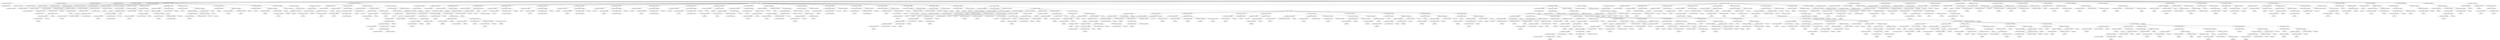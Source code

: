 strict digraph  {
<_ast.alias object at 0xa1a8c11d0>;
<_ast.Import object at 0xa1bed8b50>;
<_ast.alias object at 0xa1cab8810>;
<_ast.Import object at 0xa16cf6750>;
<_ast.alias object at 0xa1c2fcf50>;
<_ast.Import object at 0xa1e606c50>;
<_ast.alias object at 0xa1c2fc650>;
<_ast.Import object at 0xa1c2fc710>;
<_ast.alias object at 0xa1c2fc5d0>;
<_ast.Import object at 0xa1c2fc610>;
<_ast.alias object at 0xa1c2fc550>;
<_ast.ImportFrom object at 0xa1c2fc590>;
<_ast.arg object at 0xa1c2fc4d0>;
<_ast.arg object at 0xa1c2fc490>;
<_ast.arg object at 0xa1c2fc450>;
<_ast.arguments object at 0xa1c2fc510>;
<_ast.Str object at 0xa1c2fc3d0>;
<_ast.Expr object at 0xa1c2fc410>;
<_ast.Store object at 0x10295c290>;
<_ast.Name object at 0xa1c2fc390>;
<_ast.Load object at 0x10295c1d0>;
<_ast.Name object at 0xa1c2fc310>;
<_ast.Name object at 0xa1c2fc210>;
Load2079589;
<_ast.Attribute object at 0xa1c2fc250>;
Load2777573;
<_ast.Attribute object at 0xa1c2fc290>;
Load6594980;
<_ast.Call object at 0xa1c2fc2d0>;
<_ast.Call object at 0xa1c2fc350>;
<_ast.Assign object at 0xa1c156210>;
<_ast.Name object at 0xa1c2fc1d0>;
Store5268644;
<_ast.Name object at 0xa1c2fc150>;
Load8030533;
<_ast.Name object at 0xa1c2fc110>;
Load1432425;
<_ast.Str object at 0xa1c2fc0d0>;
<_ast.Call object at 0xa1c2fc190>;
<_ast.Assign object at 0xa1a8c2890>;
<_ast.Name object at 0xa1c2fc050>;
Store134605;
<_ast.Str object at 0xa1c25e990>;
<_ast.Assign object at 0xa1c2fc090>;
<_ast.Name object at 0xa1c2fafd0>;
Store8407091;
<_ast.Name object at 0xa1c2faed0>;
Load5316810;
<_ast.Add object at 0x10295cc90>;
<_ast.Str object at 0xa1c2fae90>;
<_ast.BinOp object at 0xa1c2faf10>;
<_ast.Name object at 0xa1c2fae50>;
Load4221644;
<_ast.Str object at 0xa1c2fadd0>;
<_ast.Index object at 0xa1c2fae10>;
<_ast.Subscript object at 0xa1c1b6690>;
Load4049893;
<_ast.BinOp object at 0xa1c2faf50>;
Add9726658;
<_ast.Str object at 0xa1c2fad90>;
<_ast.BinOp object at 0xa1c2faf90>;
Add8704826;
<_ast.Assign object at 0xa1c2fa890>;
<_ast.Name object at 0xa1c2fad10>;
Store1928619;
<_ast.Name object at 0xa1c2fabd0>;
Load7620103;
<_ast.Str object at 0xa1c2fab90>;
<_ast.BinOp object at 0xa1c2fac10>;
Add236190;
<_ast.Name object at 0xa1c2fab10>;
Load8516047;
<_ast.Str object at 0xa1c2faa90>;
<_ast.Index object at 0xa1c2faad0>;
<_ast.Subscript object at 0xa1c2fab50>;
Load9914639;
<_ast.BinOp object at 0xa1c2fac50>;
Add1997273;
<_ast.Str object at 0xa1c2faa50>;
<_ast.BinOp object at 0xa1c2fac90>;
Add4483838;
<_ast.Assign object at 0xa1c2fad50>;
<_ast.Name object at 0xa1c2fa9d0>;
Store2197797;
<_ast.Name object at 0xa1c2fa810>;
Load8551731;
<_ast.Str object at 0xa1c2fa7d0>;
<_ast.BinOp object at 0xa1c2fa850>;
Add3877107;
<_ast.Name object at 0xa1c2fa790>;
Load1626349;
<_ast.BinOp object at 0xa1c2fa950>;
Add9285131;
<_ast.Str object at 0xa1c2fa750>;
<_ast.BinOp object at 0xa1c2fa990>;
Add6465477;
<_ast.Assign object at 0xa1c2faa10>;
<_ast.Name object at 0xa1c2fa6d0>;
Store4895008;
<_ast.Name object at 0xa1c2fa650>;
Load3520942;
<_ast.Name object at 0xa1c2fa610>;
Load1838312;
<_ast.BinOp object at 0xa1c2fa690>;
Add5578301;
<_ast.Assign object at 0xa1c2fa710>;
<_ast.Name object at 0xa1c2fa590>;
Store2034611;
<_ast.Name object at 0xa1c2fa510>;
Load5595673;
<_ast.Str object at 0xa1c2fa4d0>;
<_ast.BinOp object at 0xa1c2fa550>;
Add7903519;
<_ast.Assign object at 0xa1c2fa5d0>;
<_ast.Name object at 0xa1c2fa3d0>;
Load2743898;
<_ast.Attribute object at 0xa1c2fa410>;
Load6483586;
<_ast.Name object at 0xa1c2fa390>;
Load9006625;
<_ast.Call object at 0xa1c2fa450>;
<_ast.Expr object at 0xa1c2fa490>;
<_ast.Name object at 0xa1c2fa290>;
Load8276022;
<_ast.Attribute object at 0xa1c2fa2d0>;
Load6901055;
<_ast.Call object at 0xa1c2fa310>;
<_ast.Expr object at 0xa1c2fa350>;
<_ast.FunctionDef object at 0xa1beeb8d0>;
<_ast.arg object at 0xa1c2fa210>;
<_ast.arguments object at 0xa1c2fa250>;
<_ast.Str object at 0xa1c2fa190>;
<_ast.Expr object at 0xa1c2fa1d0>;
<_ast.Name object at 0xa1c2fa110>;
Store1440418;
<_ast.List object at 0xa1c2fa0d0>;
Load4712716;
<_ast.Assign object at 0xa1c2fa150>;
<_ast.Name object at 0xa1c2f8fd0>;
Load6894670;
<_ast.Name object at 0xa1c2f8f90>;
Load1084243;
<_ast.Str object at 0xa1c2f8f10>;
<_ast.keyword object at 0xa1c2f8f50>;
<_ast.Call object at 0xa1c1cd290>;
<_ast.Name object at 0xa1c2f8ed0>;
Store5591526;
<_ast.withitem object at 0xa1c2fa050>;
<_ast.Name object at 0xa1c2f8e90>;
Store6104278;
<_ast.Name object at 0xa1c2f8dd0>;
Load1134463;
<_ast.Attribute object at 0xa1c2f8e10>;
Load353902;
<_ast.Name object at 0xa1c2f8d90>;
Load7655880;
<_ast.Call object at 0xa1c2f8e50>;
<_ast.Assign object at 0xa18b5c750>;
<_ast.Name object at 0xa1c2f8c90>;
Store7101170;
<_ast.Name object at 0xa1c156a90>;
Load9147195;
<_ast.Name object at 0xa1c2f8b10>;
Load7178167;
<_ast.USub object at 0x102961950>;
<_ast.Num object at 0xa1c2f8a50>;
<_ast.UnaryOp object at 0xa1c2f8a90>;
<_ast.Index object at 0xa1c2f8ad0>;
<_ast.Subscript object at 0xa1c2f8b50>;
Load9963734;
<_ast.Attribute object at 0xa1c2f8b90>;
Load3583622;
<_ast.Call object at 0xa1c2f8bd0>;
<_ast.Eq object at 0x102961a90>;
<_ast.Str object at 0xa18345110>;
<_ast.Compare object at 0xa1c2f8c10>;
<_ast.Name object at 0xa1c2f8990>;
Load9947133;
<_ast.Attribute object at 0xa1c2f89d0>;
Load9514051;
<_ast.Name object at 0xa1c2f8950>;
Load1492270;
<_ast.Call object at 0xa1c2f8a10>;
<_ast.Expr object at 0xa1c27f390>;
<_ast.If object at 0xa1c2f8c50>;
<_ast.For object at 0xa1c2f8cd0>;
<_ast.Name object at 0xa1c2f8890>;
Load9493306;
<_ast.Attribute object at 0xa1c2f88d0>;
Load9747867;
<_ast.Name object at 0xa1c2f8790>;
Load5909804;
<_ast.Attribute object at 0xa1c2f87d0>;
Load6064148;
<_ast.Str object at 0xa1c2f86d0>;
<_ast.Attribute object at 0xa1c2f8710>;
Load4280826;
<_ast.Name object at 0xa1c2f8690>;
Load4518302;
<_ast.Name object at 0xa1c2f8610>;
Load9251547;
<_ast.Attribute object at 0xa1c2f8650>;
Load8744268;
<_ast.Name object at 0xa1c2f85d0>;
Load5988360;
<_ast.Call object at 0xa1c2f8750>;
<_ast.Call object at 0xa1c2f8810>;
<_ast.Expr object at 0xa1c2f8850>;
<_ast.ExceptHandler object at 0xa1c2f8910>;
<_ast.Try object at 0xa1c2f8d50>;
<_ast.With object at 0xa1c2fa090>;
<_ast.Name object at 0xa183c27d0>;
Load8770932;
<_ast.Return object at 0xa17e5c090>;
<_ast.FunctionDef object at 0xa17ecec90>;
<_ast.arg object at 0xa1c2f8510>;
<_ast.arguments object at 0xa1c2f8550>;
<_ast.Str object at 0xa1c2f8490>;
<_ast.Expr object at 0xa1c2f84d0>;
<_ast.Name object at 0xa1c2f8410>;
Store5608090;
<_ast.Name object at 0xa1c2f8350>;
Load8843754;
<_ast.Attribute object at 0xa1c2f8390>;
Load5183607;
<_ast.Call object at 0xa1c2f83d0>;
<_ast.Assign object at 0xa1c2f8450>;
<_ast.Name object at 0xa1c2f82d0>;
Store6928059;
<_ast.Name object at 0xa1c2f8250>;
Load1222941;
<_ast.Num object at 0xa1c2f81d0>;
<_ast.Index object at 0xa1c2f8210>;
<_ast.Subscript object at 0xa1c2f8290>;
Load3302013;
<_ast.Assign object at 0xa1c2f8310>;
<_ast.Name object at 0xa1c2f8150>;
Store2302739;
<_ast.Name object at 0xa1c2f80d0>;
Load3411540;
<_ast.Num object at 0xa1c2f8050>;
<_ast.Index object at 0xa1c2f8090>;
<_ast.Subscript object at 0xa1c2f8110>;
Load3063839;
<_ast.Assign object at 0xa1c2f8190>;
<_ast.Name object at 0xa1c2f6f90>;
Store4410;
<_ast.Name object at 0xa1c2f6f10>;
Load7920348;
<_ast.Num object at 0xa1c2f6e90>;
<_ast.Index object at 0xa1c2f6ed0>;
<_ast.Subscript object at 0xa1c2f6f50>;
Load9522444;
<_ast.Assign object at 0xa1c2f6fd0>;
<_ast.Name object at 0xa1c2f6e10>;
Store6629752;
<_ast.Name object at 0xa1c2f6d90>;
Load9446269;
<_ast.Num object at 0xa1c2f6d10>;
<_ast.Index object at 0xa1c2f6d50>;
<_ast.Subscript object at 0xa1c2f6dd0>;
Load963262;
<_ast.Assign object at 0xa1c2f6e50>;
<_ast.Name object at 0xa1c2f6c90>;
Store6753255;
<_ast.Name object at 0xa1c2f6c10>;
Load8858716;
<_ast.Num object at 0xa1c2f6b90>;
<_ast.Index object at 0xa1c2f6bd0>;
<_ast.Subscript object at 0xa1c2f6c50>;
Load3283005;
<_ast.Assign object at 0xa1c2f6cd0>;
<_ast.Name object at 0xa1c2f6b10>;
Store6328977;
<_ast.Name object at 0xa1c2f6a90>;
Load9013858;
<_ast.Num object at 0xa1c300f90>;
<_ast.Index object at 0xa1c300c90>;
<_ast.Subscript object at 0xa1c2f6ad0>;
Load2307168;
<_ast.Assign object at 0xa1c2f6b50>;
<_ast.Name object at 0xa1c300fd0>;
Store7915523;
<_ast.Name object at 0xa1c300f50>;
Load105341;
<_ast.Num object at 0xa1c300ed0>;
<_ast.Index object at 0xa1c300ad0>;
<_ast.Subscript object at 0xa1c300b50>;
Load9616498;
<_ast.Assign object at 0xa1c300c10>;
<_ast.Name object at 0xa1c300e50>;
Store6158594;
<_ast.List object at 0xa1c3009d0>;
Load8582688;
<_ast.Assign object at 0xa1c300a50>;
<_ast.Name object at 0xa1c3008d0>;
Load8600696;
<_ast.Name object at 0xa1c300cd0>;
Load601189;
<_ast.Str object at 0xa1c300c50>;
<_ast.keyword object at 0xa1c300850>;
<_ast.Call object at 0xa1c300d50>;
<_ast.Name object at 0xa1c3007d0>;
Store4432911;
<_ast.withitem object at 0xa1c300950>;
<_ast.Name object at 0xa1c300750>;
Store3666506;
<_ast.Name object at 0xa1c300a90>;
Load4565345;
<_ast.Attribute object at 0xa1c3006d0>;
Load5906003;
<_ast.Call object at 0xa1c300b10>;
<_ast.Assign object at 0xa1c300bd0>;
<_ast.With object at 0xa1c300dd0>;
<_ast.Name object at 0xa1c300a10>;
Store2633677;
<_ast.Name object at 0xa1c3005d0>;
Load1882747;
<_ast.Name object at 0xa1c3004d0>;
Load5773502;
<_ast.Num object at 0xa1c300450>;
<_ast.Index object at 0xa1c300890>;
<_ast.Subscript object at 0xa1c300910>;
Load1216031;
<_ast.NotEq object at 0x102961b50>;
<_ast.Str object at 0xa1c300810>;
<_ast.Compare object at 0xa1c300550>;
<_ast.Name object at 0xa1c300710>;
Load9073590;
<_ast.Attribute object at 0xa1c300350>;
Load1250365;
<_ast.Name object at 0xa1c3002d0>;
Load7090115;
<_ast.Call object at 0xa1c300790>;
<_ast.Expr object at 0xa1c3003d0>;
<_ast.If object at 0xa1c300990>;
<_ast.For object at 0xa1c300650>;
<_ast.Name object at 0xa1c300250>;
Store1510469;
<_ast.Dict object at 0xa1c300610>;
<_ast.Assign object at 0xa1c300690>;
<_ast.Name object at 0xa1c300150>;
Load8853351;
<_ast.Str object at 0xa1c3000d0>;
<_ast.Index object at 0xa1c300510>;
<_ast.Subscript object at 0xa1c300590>;
Store1170611;
<_ast.Name object at 0xa1c300490>;
Load4317575;
<_ast.Assign object at 0xa1c3001d0>;
<_ast.Name object at 0xa1c300090>;
Load2147348;
<_ast.Str object at 0xa1c300110>;
<_ast.Index object at 0xa1c300390>;
<_ast.Subscript object at 0xa1c300410>;
Store6282758;
<_ast.Str object at 0xa1c300310>;
<_ast.Assign object at 0xa1c300050>;
<_ast.Name object at 0xa1c300210>;
Load4766157;
<_ast.Str object at 0xa1c2fef90>;
<_ast.Index object at 0xa1c21a510>;
<_ast.Subscript object at 0xa1c300290>;
Store6839274;
<_ast.Str object at 0xa1c2fef10>;
<_ast.Assign object at 0xa1c300190>;
<_ast.Name object at 0xa1c2fef50>;
Load2668193;
<_ast.Str object at 0xa1c2feed0>;
<_ast.Index object at 0xa1c2fee10>;
<_ast.Subscript object at 0xa1c2fee90>;
Store6199638;
<_ast.Name object at 0xa1c2fed90>;
Load8811858;
<_ast.Assign object at 0xa1c2fefd0>;
<_ast.Name object at 0xa1c2fed10>;
Store6091259;
<_ast.Str object at 0xa1c2fedd0>;
<_ast.Assign object at 0xa1c2fee50>;
<_ast.Name object at 0xa1c2fed50>;
Store539922;
<_ast.Str object at 0xa1c2fec10>;
<_ast.Assign object at 0xa1c2fec90>;
<_ast.Name object at 0xa1c2feb90>;
Store7064180;
<_ast.Name object at 0xa1c2fec50>;
Load7529767;
<_ast.Name object at 0xa1c2febd0>;
Store8270418;
<_ast.Name object at 0xa1c2fea10>;
Load556520;
<_ast.Attribute object at 0xa1c2feb50>;
Load4213267;
<_ast.Call object at 0xa1c2fea90>;
<_ast.Assign object at 0xa1c2feb10>;
<_ast.Name object at 0xa1c2fea50>;
Load3230566;
<_ast.Str object at 0xa1c2fe910>;
<_ast.Compare object at 0xa1c2fe990>;
Eq363249;
<_ast.Name object at 0xa1c2fe890>;
Store6300861;
<_ast.Name object at 0xa1c2fe710>;
Load5603412;
<_ast.Str object at 0xa1c2fe7d0>;
<_ast.BinOp object at 0xa1c2fe850>;
Add4700021;
<_ast.Name object at 0xa1c2fe690>;
Load9927977;
<_ast.BinOp object at 0xa1c2fe790>;
Add1283603;
<_ast.Str object at 0xa1c2fe750>;
<_ast.BinOp object at 0xa1c2fe8d0>;
Add5862586;
<_ast.Name object at 0xa1c2fe6d0>;
Load3505234;
<_ast.Call object at 0xa1c2fe610>;
<_ast.BinOp object at 0xa1c2fe810>;
Add4077748;
<_ast.Str object at 0xa1c2fe590>;
<_ast.BinOp object at 0xa1c2fe950>;
Add3956110;
<_ast.Assign object at 0xa1c2fe9d0>;
<_ast.Name object at 0xa1c2fe510>;
Store9872549;
<_ast.Name object at 0xa1c2fe490>;
Load2663278;
<_ast.Name object at 0xa1c2fe550>;
Load1615267;
<_ast.Str object at 0xa1c2fe410>;
<_ast.Str object at 0xa1c2fe4d0>;
<_ast.Name object at 0xa1c2fe390>;
Load7622389;
<_ast.Call object at 0xa1c2fe5d0>;
<_ast.Assign object at 0xa1c2fe650>;
<_ast.Name object at 0xa1c2fe250>;
Load9183567;
<_ast.Attribute object at 0xa1c2fe3d0>;
Load8265290;
<_ast.Call object at 0xa1c2fe2d0>;
<_ast.Expr object at 0xa1c2fe450>;
<_ast.Name object at 0xa1c2fe1d0>;
Store5786204;
<_ast.Name object at 0xa1c2fe0d0>;
Load7018543;
<_ast.Str object at 0xa1c2fe190>;
<_ast.BinOp object at 0xa1c2fe210>;
Add8931213;
<_ast.Name object at 0xa1c2fe050>;
Load4652831;
<_ast.BinOp object at 0xa1c2fe150>;
Add8254935;
<_ast.Str object at 0xa1c2fe110>;
<_ast.BinOp object at 0xa1c2fe290>;
Add1799110;
<_ast.Assign object at 0xa1c2fe310>;
<_ast.Name object at 0xa1c2f6a50>;
Store1616294;
<_ast.Name object at 0xa1c2f6990>;
Load6804308;
<_ast.Name object at 0xa1c2f6910>;
Load4484461;
<_ast.Attribute object at 0xa1c2f6950>;
Load2174378;
<_ast.BinOp object at 0xa1c2f69d0>;
Add9825068;
<_ast.Str object at 0xa1c2f68d0>;
<_ast.BinOp object at 0xa1c2f6a10>;
Add5179351;
<_ast.Assign object at 0xa1c2fe090>;
<_ast.Name object at 0xa1c2f6810>;
Load399034;
<_ast.Str object at 0xa1c2f67d0>;
<_ast.Compare object at 0xa1c2f6850>;
Eq8909569;
<_ast.Name object at 0xa1c2f6710>;
Store882893;
<_ast.Name object at 0xa1c2f6650>;
Load9256663;
<_ast.Name object at 0xa1c2f6610>;
Load530640;
<_ast.Str object at 0xa1c2f6550>;
<_ast.Name object at 0xa1c2f6510>;
Load4977635;
<_ast.BinOp object at 0xa1c2f6590>;
Add72561;
<_ast.Name object at 0xa1c2f6490>;
Load2660735;
<_ast.BinOp object at 0xa1c2f65d0>;
Add3714918;
<_ast.Call object at 0xa1c2f6690>;
<_ast.Num object at 0xa1c2f63d0>;
<_ast.UnaryOp object at 0xa1c2f6410>;
USub5187070;
<_ast.Index object at 0xa1c2f6450>;
<_ast.Subscript object at 0xa1c2f66d0>;
Load2641997;
<_ast.Assign object at 0xa1c2f6750>;
<_ast.Name object at 0xa1c2f6350>;
Load2594260;
<_ast.Name object at 0xa1c2f6290>;
Load1500506;
<_ast.Str object at 0xa1c2f6250>;
<_ast.Call object at 0xa1c2f62d0>;
<_ast.Expr object at 0xa1c2f6310>;
<_ast.Break object at 0xa1c2f6210>;
<_ast.ExceptHandler object at 0xa1c2f6390>;
<_ast.Try object at 0xa1c2f6790>;
<_ast.Name object at 0xa1c2f6190>;
Store4247226;
<_ast.Name object at 0xa1c2f6110>;
Load1870883;
<_ast.Name object at 0xa1c2f60d0>;
Load2047050;
<_ast.Name object at 0xa1c2f6090>;
Load9434632;
<_ast.Name object at 0xa1c2f6050>;
Load7603390;
<_ast.Name object at 0xa1c211690>;
Load1300817;
<_ast.Call object at 0xa1c2f6150>;
<_ast.Assign object at 0xa1c2f61d0>;
<_ast.Name object at 0xa1c2f4f10>;
Load2391138;
<_ast.Attribute object at 0xa1c2f4f50>;
Store2106936;
<_ast.Name object at 0xa1c2f4ed0>;
Load4778094;
<_ast.Assign object at 0xa1c2f4fd0>;
<_ast.Name object at 0xa1c2f4e50>;
Store8403798;
<_ast.Name object at 0xa1c2f4d90>;
Load3286084;
<_ast.Attribute object at 0xa1c2f4dd0>;
Load2347317;
<_ast.Call object at 0xa1c2f4e10>;
<_ast.Assign object at 0xa1c2f4e90>;
<_ast.Name object at 0xa1c2f4cd0>;
Load1397117;
<_ast.NameConstant object at 0xa1c2f4c90>;
<_ast.Compare object at 0xa1c2f4d10>;
Eq9698471;
<_ast.Name object at 0xa1c114950>;
Store1596292;
<_ast.Str object at 0xa1c2f4c50>;
<_ast.Assign object at 0xa1c222390>;
<_ast.Name object at 0xa1c2f4bd0>;
Store6196644;
<_ast.Str object at 0xa1c2f4b50>;
<_ast.Assign object at 0xa1c2f4c10>;
<_ast.Name object at 0xa1c2f4a90>;
Load3749548;
<_ast.Attribute object at 0xa1c2f4ad0>;
Store9989681;
<_ast.Num object at 0xa1c2f4a50>;
<_ast.Assign object at 0xa1c2f4b10>;
<_ast.If object at 0xa1c2f4d50>;
<_ast.Name object at 0xa1c2f4950>;
Load1971484;
<_ast.Attribute object at 0xa1c2f4990>;
Load3112750;
<_ast.Call object at 0xa1c2f49d0>;
<_ast.Expr object at 0xa1c2f4a10>;
<_ast.Name object at 0xa1c2f48d0>;
Store4775044;
<_ast.Name object at 0xa1c2f47d0>;
Load9004229;
<_ast.Str object at 0xa1c2f4790>;
<_ast.BinOp object at 0xa1c2f4810>;
Add2642124;
<_ast.Name object at 0xa1c2f4750>;
Load2336439;
<_ast.BinOp object at 0xa1c2f4850>;
Add6477605;
<_ast.Str object at 0xa1c2f4710>;
<_ast.BinOp object at 0xa1c2f4890>;
Add9248451;
<_ast.Assign object at 0xa1c2f4910>;
<_ast.Name object at 0xa1c2f4690>;
Store6559867;
<_ast.Name object at 0xa1c2f45d0>;
Load2142343;
<_ast.Name object at 0xa1c2f4590>;
Load6181380;
<_ast.BinOp object at 0xa1c2f4610>;
Add8627351;
<_ast.Str object at 0xa1c2f4550>;
<_ast.BinOp object at 0xa1c2f4650>;
Add2177859;
<_ast.Assign object at 0xa1c2f46d0>;
<_ast.Name object at 0xa1c2f44d0>;
Store4240120;
<_ast.Name object at 0xa1c2f4410>;
Load2651949;
<_ast.Name object at 0xa1c2f4390>;
Load7550478;
<_ast.Attribute object at 0xa1c2f43d0>;
Load522881;
<_ast.BinOp object at 0xa1c2f4450>;
Add4440640;
<_ast.Str object at 0xa1c2f4350>;
<_ast.BinOp object at 0xa1c2f4490>;
Add4255519;
<_ast.Assign object at 0xa1c2f4510>;
<_ast.Name object at 0xa1c2f4290>;
Load8689595;
<_ast.Str object at 0xa1c2f4250>;
<_ast.Compare object at 0xa1c2f42d0>;
Eq7487744;
<_ast.Name object at 0xa1c2f41d0>;
Store7691283;
<_ast.Name object at 0xa1c2f4150>;
Load7381189;
<_ast.Name object at 0xa1c2f4110>;
Load1797978;
<_ast.Name object at 0xa1c2f40d0>;
Load37556;
<_ast.Call object at 0xa1c2f4190>;
<_ast.Assign object at 0xa1c2f4210>;
<_ast.Name object at 0xa1c2f4050>;
Store7633834;
<_ast.Name object at 0xa1c2f2fd0>;
Load5762198;
<_ast.Str object at 0xa1c2f2f90>;
<_ast.BinOp object at 0xa1c2f2a10>;
Add3882526;
<_ast.Name object at 0xa1c2f2f50>;
Load2145153;
<_ast.BinOp object at 0xa1c2f2a90>;
Add6943486;
<_ast.Str object at 0xa1c2f2f10>;
<_ast.BinOp object at 0xa1c255b10>;
Add7976219;
<_ast.Assign object at 0xa1c2f4090>;
<_ast.Name object at 0xa1c2f2e90>;
Store2906034;
<_ast.Name object at 0xa1c2f2d90>;
Load2120902;
<_ast.Name object at 0xa1c2f2d10>;
Load2105749;
<_ast.Name object at 0xa1c2f2cd0>;
Load2862074;
<_ast.Call object at 0xa1c2f2d50>;
<_ast.BinOp object at 0xa1c2f2dd0>;
Add1897863;
<_ast.Str object at 0xa1c2f2c90>;
<_ast.BinOp object at 0xa1c2f2e10>;
Add7293018;
<_ast.Assign object at 0xa1c2f2ed0>;
<_ast.Name object at 0xa1c2f2bd0>;
Load4843797;
<_ast.Str object at 0xa1c2f2b90>;
<_ast.Compare object at 0xa1c2f2c10>;
Eq9201219;
<_ast.Name object at 0xa1c2f2b10>;
Store6643177;
<_ast.Str object at 0xa1c2f2890>;
<_ast.Name object at 0xa1c2f2850>;
Load3961134;
<_ast.BinOp object at 0xa1c2f28d0>;
Add5897927;
<_ast.Str object at 0xa1c2f2810>;
<_ast.BinOp object at 0xa1c2f2910>;
Add8811669;
<_ast.Name object at 0xa1c2f2790>;
Load3889967;
<_ast.Num object at 0xa1c2f2750>;
<_ast.Call object at 0xa1c2f27d0>;
<_ast.BinOp object at 0xa1c2f2950>;
Add2851851;
<_ast.Str object at 0xa1c2f2710>;
<_ast.BinOp object at 0xa1c2f2990>;
Add3977475;
<_ast.Name object at 0xa1c2f2690>;
Load1045137;
<_ast.Num object at 0xa1c2f2650>;
<_ast.Call object at 0xa1c2f26d0>;
<_ast.BinOp object at 0xa1c2f29d0>;
Add4238019;
<_ast.Str object at 0xa1c2f2610>;
<_ast.BinOp object at 0xa1c2f2ad0>;
Add4290759;
<_ast.Assign object at 0xa1c2f2b50>;
<_ast.Name object at 0xa1c2f2510>;
Store1359801;
<_ast.Name object at 0xa1c2f24d0>;
Store3300127;
<_ast.Tuple object at 0xa1c2f2550>;
Store3295723;
<_ast.Name object at 0xa18b46290>;
Load5021975;
<_ast.Name object at 0xa1c2f2490>;
Load4504810;
<_ast.Name object at 0xa1c2f2450>;
Load6366928;
<_ast.Call object at 0xa16cf6dd0>;
<_ast.Assign object at 0xa1c2f2590>;
<_ast.Name object at 0xa1c2f23d0>;
Load5448632;
<_ast.Name object at 0xa1c2f2310>;
Load3753928;
<_ast.Str object at 0xa1c2f22d0>;
<_ast.Name object at 0xa1c2f2290>;
Load4670412;
<_ast.Call object at 0xa1c2f2350>;
<_ast.Expr object at 0xa1c2f2390>;
<_ast.ExceptHandler object at 0xa1c2f2410>;
<_ast.Try object at 0xa1c2f25d0>;
<_ast.Name object at 0xa1c2f2210>;
Store1992031;
<_ast.Name object at 0xa1c2f2110>;
Load4551169;
<_ast.Str object at 0xa1c2f20d0>;
<_ast.BinOp object at 0xa1c2f2150>;
Add1817285;
<_ast.Name object at 0xa1c2f2090>;
Load6586969;
<_ast.BinOp object at 0xa1c2f2190>;
Add4671615;
<_ast.Str object at 0xa1c2f2050>;
<_ast.BinOp object at 0xa1c2f21d0>;
Add7326074;
<_ast.Assign object at 0xa1c2f2250>;
<_ast.Name object at 0xa1c2f0fd0>;
Store1415165;
<_ast.Name object at 0xa1c2f0f10>;
Load470387;
<_ast.Name object at 0xa1c2f0ed0>;
Load8441782;
<_ast.BinOp object at 0xa1c2f0f50>;
Add9999816;
<_ast.Str object at 0xa1c2f0e50>;
<_ast.BinOp object at 0xa1c2f0f90>;
Add3154592;
<_ast.Assign object at 0xa1c1c4410>;
<_ast.Name object at 0xa1c2f0d90>;
Load4201468;
<_ast.Str object at 0xa1c2f0d50>;
<_ast.Compare object at 0xa1c2f0dd0>;
Eq7053966;
<_ast.Name object at 0xa1c2f0cd0>;
Store4018412;
<_ast.Name object at 0xa1c2f0c50>;
Load7475909;
<_ast.Name object at 0xa1c2f0c10>;
Load387781;
<_ast.Name object at 0xa1c2f0bd0>;
Load6537949;
<_ast.Call object at 0xa1c2f0c90>;
<_ast.Assign object at 0xa1c2f0d10>;
<_ast.Name object at 0xa1c2f0b50>;
Store413107;
<_ast.Name object at 0xa1c2f0a50>;
Load89532;
<_ast.Str object at 0xa1c2f0a10>;
<_ast.BinOp object at 0xa1c2f0a90>;
Add2306555;
<_ast.Name object at 0xa1c2f09d0>;
Load222303;
<_ast.BinOp object at 0xa1c2f0ad0>;
Add2031512;
<_ast.Str object at 0xa1c2f0990>;
<_ast.BinOp object at 0xa1c2f0b10>;
Add2587574;
<_ast.Assign object at 0xa1c2f0b90>;
<_ast.Name object at 0xa1c2f0910>;
Store9699260;
<_ast.Name object at 0xa1c2f08d0>;
Load6594278;
<_ast.Name object at 0xa1c2f0850>;
Store7203724;
<_ast.Name object at 0xa1c2f0790>;
Load8417667;
<_ast.Name object at 0xa1c2f0710>;
Load7836308;
<_ast.Name object at 0xa1c2f06d0>;
Load7234900;
<_ast.Call object at 0xa1c2f0750>;
<_ast.BinOp object at 0xa1c2f07d0>;
Add2880821;
<_ast.Str object at 0xa1c2f0690>;
<_ast.BinOp object at 0xa1c2f0810>;
Add2513068;
<_ast.Assign object at 0xa1c2f0890>;
<_ast.For object at 0xa1c2f0950>;
<_ast.Name object at 0xa1c2f05d0>;
Load568131;
<_ast.Str object at 0xa1c2f0590>;
<_ast.Compare object at 0xa1c2f0610>;
Eq7960082;
<_ast.Name object at 0xa1c2f0510>;
Store4285067;
<_ast.Str object at 0xa1c2f0450>;
<_ast.Name object at 0xa1c2f0410>;
Load6481260;
<_ast.BinOp object at 0xa1c2f0490>;
Add8260998;
<_ast.Str object at 0xa1c2f03d0>;
<_ast.BinOp object at 0xa1c2f04d0>;
Add1184213;
<_ast.Assign object at 0xa1c2f0550>;
<_ast.Name object at 0xa1c2f02d0>;
Store2702934;
<_ast.Name object at 0xa1c2f0290>;
Store8726477;
<_ast.Tuple object at 0xa1c2f0310>;
Store6360033;
<_ast.Name object at 0xa1c2f0210>;
Load2649015;
<_ast.Name object at 0xa1c2f01d0>;
Load2626626;
<_ast.Name object at 0xa1c2f0190>;
Load2503687;
<_ast.Call object at 0xa1c2f0250>;
<_ast.Assign object at 0xa1c2f0350>;
<_ast.Name object at 0xa1c2f0110>;
Load1457786;
<_ast.Name object at 0xa1c2f0050>;
Load903454;
<_ast.Str object at 0xa1c2bba10>;
<_ast.Name object at 0xa1c2bb610>;
Load5004213;
<_ast.Call object at 0xa1c2f0090>;
<_ast.Expr object at 0xa1c2f00d0>;
<_ast.ExceptHandler object at 0xa1c2f0150>;
<_ast.Try object at 0xa1c2f0390>;
<_ast.Name object at 0xa1c2edf90>;
Store7425256;
<_ast.Name object at 0xa1c2ede90>;
Load1343205;
<_ast.Str object at 0xa1c2ede50>;
<_ast.BinOp object at 0xa1c2eded0>;
Add4353165;
<_ast.Name object at 0xa1c2ede10>;
Load4087190;
<_ast.BinOp object at 0xa1c2edf10>;
Add9849316;
<_ast.Str object at 0xa1c2eddd0>;
<_ast.BinOp object at 0xa1c2edf50>;
Add4208657;
<_ast.Assign object at 0xa1c2edfd0>;
<_ast.Name object at 0xa1c2edd50>;
Store7628252;
<_ast.Name object at 0xa1c2edc90>;
Load2151055;
<_ast.Name object at 0xa1c2edc50>;
Load1744642;
<_ast.BinOp object at 0xa1c2edcd0>;
Add8381343;
<_ast.Str object at 0xa1c2edc10>;
<_ast.BinOp object at 0xa1c2edd10>;
Add2527781;
<_ast.Assign object at 0xa1c2edd90>;
<_ast.Name object at 0xa1c2edb50>;
Load2397366;
<_ast.Str object at 0xa1c2edb10>;
<_ast.Compare object at 0xa1c2edb90>;
Eq4210880;
<_ast.Name object at 0xa1c2eda90>;
Store2807646;
<_ast.Str object at 0xa1c2eda50>;
<_ast.Assign object at 0xa1c2edad0>;
<_ast.Name object at 0xa1c2ed9d0>;
Store7107162;
<_ast.Str object at 0xa1c2ed8d0>;
<_ast.Name object at 0xa1c2ed890>;
Load792394;
<_ast.BinOp object at 0xa1c2ed910>;
Add4652095;
<_ast.Str object at 0xa1c2ed850>;
<_ast.BinOp object at 0xa1c2ed950>;
Add430176;
<_ast.Name object at 0xa1c2ed810>;
Load1284992;
<_ast.BinOp object at 0xa1c2ed990>;
Add5918292;
<_ast.Assign object at 0xa1c2eda10>;
<_ast.Name object at 0xa1c2ed710>;
Store6163608;
<_ast.Name object at 0xa1c2ed6d0>;
Store9505714;
<_ast.Tuple object at 0xa1c2ed750>;
Store1347362;
<_ast.Name object at 0xa1c2ed610>;
Load6505762;
<_ast.Name object at 0xa1c2ed5d0>;
Load609977;
<_ast.Name object at 0xa1c2ed590>;
Load7530151;
<_ast.Call object at 0xa1c2ed690>;
<_ast.Assign object at 0xa1c2ed790>;
<_ast.Name object at 0xa1c2ed510>;
Load4607675;
<_ast.Name object at 0xa1c2ed450>;
Load1873557;
<_ast.Str object at 0xa1c2ed410>;
<_ast.Name object at 0xa1c2ed3d0>;
Load7980196;
<_ast.Call object at 0xa1c2ed490>;
<_ast.Expr object at 0xa1c2ed4d0>;
<_ast.ExceptHandler object at 0xa1c2ed550>;
<_ast.Try object at 0xa1c2ed7d0>;
<_ast.Name object at 0xa1c2ed350>;
Store7344452;
<_ast.Name object at 0xa1c2ed250>;
Load1893365;
<_ast.Str object at 0xa1c2ed210>;
<_ast.BinOp object at 0xa1c2ed290>;
Add6377432;
<_ast.Name object at 0xa1c2ed1d0>;
Load8760577;
<_ast.BinOp object at 0xa1c2ed2d0>;
Add7964261;
<_ast.Str object at 0xa1c2ed190>;
<_ast.BinOp object at 0xa1c2ed310>;
Add1311850;
<_ast.Assign object at 0xa1c2ed390>;
<_ast.Name object at 0xa1c2ed0d0>;
Store9070567;
<_ast.Name object at 0xa1c209810>;
Load3979137;
<_ast.Name object at 0xa1c2ebfd0>;
Load870411;
<_ast.BinOp object at 0xa1c2ed050>;
Add5719841;
<_ast.Str object at 0xa1c2ebf90>;
<_ast.BinOp object at 0xa1c2ed090>;
Add8038268;
<_ast.Assign object at 0xa1c2ed110>;
<_ast.If object at 0xa1c2edbd0>;
<_ast.If object at 0xa1c2f0650>;
<_ast.If object at 0xa1c2f0e10>;
<_ast.If object at 0xa1c2f2c50>;
<_ast.If object at 0xa1c2f4310>;
<_ast.If object at 0xa1c2f6890>;
<_ast.If object at 0xa1c2fead0>;
<_ast.For object at 0xa1c2fecd0>;
<_ast.Name object at 0xa1c2ebed0>;
Load4408140;
<_ast.withitem object at 0xa1c2ebf10>;
<_ast.Name object at 0xa1c2ebe10>;
Load3503214;
<_ast.Name object at 0xa1c2ebdd0>;
Load6967767;
<_ast.Call object at 0xa1c2ebe50>;
<_ast.Expr object at 0xa1c2ebe90>;
<_ast.Name object at 0xa1c2ebcd0>;
Load4552483;
<_ast.Name object at 0xa1c2ebc90>;
Load637633;
<_ast.Call object at 0xa1c2ebd50>;
<_ast.Expr object at 0xa1c2ebd90>;
<_ast.Name object at 0xa1c2ebbd0>;
Load6098946;
<_ast.Str object at 0xa1c2ebb90>;
<_ast.Name object at 0xa1c2ebb50>;
Load5880343;
<_ast.Name object at 0xa1c2ebb10>;
Load9146233;
<_ast.Call object at 0xa1c2ebc10>;
<_ast.Expr object at 0xa1c2ebc50>;
<_ast.With object at 0xa1c2ebf50>;
<_ast.Name object at 0xa1c2eba90>;
Load5816156;
<_ast.Return object at 0xa1c2ebad0>;
<_ast.FunctionDef object at 0xa1c2f8590>;
<_ast.arg object at 0xa1c2eb9d0>;
<_ast.arguments object at 0xa1c2eba10>;
<_ast.Str object at 0xa1c2eb950>;
<_ast.Expr object at 0xa1c2eb990>;
<_ast.Name object at 0xa1c2eb8d0>;
Store4204013;
<_ast.Name object at 0xa1c2eb810>;
Load7572826;
<_ast.Attribute object at 0xa1c2eb850>;
Load2854367;
<_ast.Call object at 0xa1c2eb890>;
<_ast.Assign object at 0xa1c2eb910>;
<_ast.Name object at 0xa1c2eb790>;
Store2821442;
<_ast.Name object at 0xa1c2eb710>;
Load5355310;
<_ast.Name object at 0xa1c2eb6d0>;
Load1955355;
<_ast.Call object at 0xa1c2eb750>;
<_ast.Assign object at 0xa1c2eb7d0>;
<_ast.Name object at 0xa1c2eb650>;
Store4573982;
<_ast.Dict object at 0xa1c2eb610>;
<_ast.Assign object at 0xa1c2eb690>;
<_ast.Name object at 0xa1c2eb590>;
Store7991155;
<_ast.Name object at 0xa1c2eb410>;
Load8633361;
<_ast.Attribute object at 0xa1c2eb450>;
Load8745593;
<_ast.Call object at 0xa1c2eb490>;
<_ast.Attribute object at 0xa1c2eb4d0>;
Load3808214;
<_ast.Str object at 0xa1c2eb3d0>;
<_ast.BinOp object at 0xa1c2eb510>;
Add4118768;
<_ast.Name object at 0xa1c2eb350>;
Load9460320;
<_ast.Name object at 0xa1c2eb310>;
Load805386;
<_ast.Call object at 0xa1c2eb390>;
<_ast.BinOp object at 0xa1c2eb550>;
Add5304037;
<_ast.Assign object at 0xa1c2eb5d0>;
<_ast.Name object at 0xa1c2eb250>;
Load2811787;
<_ast.Name object at 0xa1c2eb1d0>;
Load8240811;
<_ast.Index object at 0xa1c2eb210>;
<_ast.Subscript object at 0xa1c2eb290>;
Store6277083;
<_ast.Dict object at 0xa1c2eb190>;
<_ast.Assign object at 0xa1c2eb2d0>;
<_ast.Name object at 0xa1c2eb090>;
Load4986807;
<_ast.Name object at 0xa1c24dc50>;
Load7605271;
<_ast.Index object at 0xa1c2eb050>;
<_ast.Subscript object at 0xa1c2eb0d0>;
Load877679;
<_ast.Str object at 0xa1c2e9c10>;
<_ast.Index object at 0xa1c2e9050>;
<_ast.Subscript object at 0xa1c2eb110>;
Store2437959;
<_ast.Name object at 0xa1c2e9b90>;
Load2529161;
<_ast.Assign object at 0xa1c2eb150>;
<_ast.Name object at 0xa1c2e9f50>;
Store9659419;
<_ast.Name object at 0xa1c2e9e50>;
Load9577454;
<_ast.Attribute object at 0xa1c2e9e90>;
Load6238896;
<_ast.Call object at 0xa1c2e9ed0>;
<_ast.Sub object at 0x10295cd50>;
<_ast.Name object at 0xa1c2e9e10>;
Load3819479;
<_ast.BinOp object at 0xa1c2e9f10>;
<_ast.Assign object at 0xa1c2e9f90>;
<_ast.Name object at 0xa1c2e9d10>;
Load6136292;
<_ast.Name object at 0xa1c2e9c90>;
Load4333522;
<_ast.Index object at 0xa1c2e9cd0>;
<_ast.Subscript object at 0xa1c2e9d50>;
Load2372575;
<_ast.Str object at 0xa1c2e9b50>;
<_ast.Index object at 0xa1c2e9c50>;
<_ast.Subscript object at 0xa1c2e9d90>;
Store9663452;
<_ast.Name object at 0xa1c2e9b10>;
Load657780;
<_ast.Assign object at 0xa1c2e9dd0>;
<_ast.Name object at 0xa1c2e9a10>;
Load1751505;
<_ast.Attribute object at 0xa1c2e9a50>;
Load9742739;
<_ast.Name object at 0xa1c2e99d0>;
Load7010183;
<_ast.Call object at 0xa1c2e9a90>;
<_ast.Expr object at 0xa1c2e9ad0>;
<_ast.FunctionDef object at 0xa1c2eba50>;
<_ast.arguments object at 0xa1c2e9950>;
<_ast.Str object at 0xa1c2e98d0>;
<_ast.Expr object at 0xa1c2e9910>;
<_ast.NameConstant object at 0xa1c2e9850>;
<_ast.Name object at 0xa1c2e97d0>;
Store6009894;
<_ast.Name object at 0xa1c2e9710>;
Load7767187;
<_ast.Attribute object at 0xa1c2e9750>;
Load4968092;
<_ast.Call object at 0xa1c2e9790>;
<_ast.Assign object at 0xa1c2e9810>;
<_ast.Name object at 0xa1c2e9650>;
Load881997;
<_ast.Name object at 0xa1c2e9610>;
Load1707630;
<_ast.Call object at 0xa1c2e9690>;
<_ast.Expr object at 0xa1c2e96d0>;
<_ast.Name object at 0xa1c2e9510>;
Load5019503;
<_ast.Attribute object at 0xa1c2e9550>;
Load24854;
<_ast.Call object at 0xa1c2e9590>;
<_ast.Expr object at 0xa1c2e95d0>;
<_ast.While object at 0xa1c2e9890>;
<_ast.FunctionDef object at 0xa1c2e9990>;
<_ast.Name object at 0xa1c2e94d0>;
Store6329091;
<_ast.List object at 0xa1c2e9490>;
Load6477433;
<_ast.Assign object at 0xa1b8e4f90>;
<_ast.Name object at 0xa1c2e9410>;
Store5152632;
<_ast.Str object at 0xa1c2e93d0>;
<_ast.Assign object at 0xa1c2e9450>;
<_ast.Name object at 0xa1c2e9350>;
Store9355182;
<_ast.Num object at 0xa1c2e9310>;
<_ast.Assign object at 0xa1c2e9390>;
<_ast.Name object at 0xa1c2e9290>;
Store662493;
<_ast.Num object at 0xa1c2e9250>;
<_ast.Assign object at 0xa1c2e92d0>;
<_ast.Name object at 0xa1c2e91d0>;
Store8369091;
<_ast.Str object at 0xa1c2e9190>;
<_ast.Assign object at 0xa1c2e9210>;
<_ast.Name object at 0xa1c2e9110>;
Store7433592;
<_ast.Name object at 0xa1c2e9090>;
Load1481659;
<_ast.Name object at 0xa1c105750>;
Load1764517;
<_ast.Call object at 0xa1c2e90d0>;
<_ast.Assign object at 0xa1c2e9150>;
<_ast.Name object at 0xa1c2b2790>;
Store7888273;
<_ast.Name object at 0xa1c2e5fd0>;
Load8085234;
<_ast.Name object at 0xa1c2e5f90>;
Load4665517;
<_ast.Call object at 0xa1c2e57d0>;
<_ast.Assign object at 0xa1c2b2b90>;
<_ast.Name object at 0xa1c2e5ed0>;
Load2466215;
<_ast.Num object at 0xa1c2e5e90>;
<_ast.Compare object at 0xa1c2e5f10>;
Eq3345219;
<_ast.Name object at 0xa1c2e5e10>;
Store2739315;
<_ast.Name object at 0xa1c2e5dd0>;
Load1120314;
<_ast.Assign object at 0xa1c2e5e50>;
<_ast.If object at 0xa1c2e5f50>;
<_ast.Name object at 0xa1c2e5d10>;
Load4642797;
<_ast.Str object at 0xa1c2e5cd0>;
<_ast.Name object at 0xa1c2e5c90>;
Load3089047;
<_ast.Call object at 0xa1c2e5d50>;
<_ast.Expr object at 0xa1c2e5d90>;
<_ast.Name object at 0xa1c2e5bd0>;
Load9569237;
<_ast.Str object at 0xa1c2e5b90>;
<_ast.Name object at 0xa1c2e5b50>;
Load590256;
<_ast.Call object at 0xa1c2e5c10>;
<_ast.Expr object at 0xa1c2e5c50>;
<_ast.Name object at 0xa1c2e5a90>;
Load386168;
<_ast.Num object at 0xa1c2e5a50>;
<_ast.Compare object at 0xa1c2e5ad0>;
Eq940729;
<_ast.Name object at 0xa1c2e5990>;
Load6465558;
<_ast.Str object at 0xa1c2e5950>;
<_ast.Call object at 0xa1c2e59d0>;
<_ast.Expr object at 0xa1c2e5a10>;
<_ast.Name object at 0xa1c2e5890>;
Load4088873;
<_ast.Str object at 0xa1c2e5850>;
<_ast.Call object at 0xa1c2e58d0>;
<_ast.Expr object at 0xa1c2e5910>;
<_ast.If object at 0xa1c2e5b10>;
<_ast.Name object at 0xa1c2e5790>;
Store8797093;
<_ast.Name object at 0xa1c2e56d0>;
Load2999330;
<_ast.Attribute object at 0xa1c2e5710>;
Load3433699;
<_ast.Call object at 0xa1c2e5750>;
<_ast.Assign object at 0xa1c2e5810>;
<_ast.Name object at 0xa1c2e5650>;
Store629993;
<_ast.Name object at 0xa1c2e5590>;
Load2738116;
<_ast.Attribute object at 0xa1c2e55d0>;
Load8030988;
<_ast.Call object at 0xa1c2e5610>;
<_ast.Assign object at 0xa1c2e5690>;
<_ast.Name object at 0xa1c2e5510>;
Store2003124;
<_ast.Name object at 0xa1c2e5490>;
Load5644190;
<_ast.Name object at 0xa1c2e5450>;
Load9038781;
<_ast.Call object at 0xa1c2e54d0>;
<_ast.Name object at 0xa1c2e53d0>;
Store5013229;
<_ast.Name object at 0xa1c2e5310>;
Load6473867;
<_ast.Attribute object at 0xa1c2e5350>;
Load6483950;
<_ast.Name object at 0xa1c2e5250>;
Load5330527;
<_ast.keyword object at 0xa1c2e5290>;
<_ast.Call object at 0xa1c2e5390>;
<_ast.Assign object at 0xa1c2e5410>;
<_ast.Name object at 0xa1c2e5190>;
Load524202;
<_ast.Attribute object at 0xa1c2e51d0>;
Store3122764;
<_ast.NameConstant object at 0xa1c2e5150>;
<_ast.Assign object at 0xa1c2e5210>;
<_ast.Name object at 0xa1c2e5050>;
Load2327600;
<_ast.Attribute object at 0xa1c2e5090>;
Load4792898;
<_ast.Call object at 0xa1c2e50d0>;
<_ast.Expr object at 0xa1c2e5110>;
<_ast.For object at 0xa1c2e5550>;
<_ast.Name object at 0xa1c2e3fd0>;
Store9721079;
<_ast.Name object at 0xa1c2e3f10>;
Load76106;
<_ast.Attribute object at 0xa1c2e3f50>;
Load7352236;
<_ast.Call object at 0xa1c2e3f90>;
<_ast.Assign object at 0xa1c201950>;
<_ast.Name object at 0xa1c2e3e50>;
Store4680273;
<_ast.Name object at 0xa1c2e3dd0>;
Load8231241;
<_ast.Name object at 0xa1c2e3d50>;
Load6107184;
<_ast.Name object at 0xa1c2e3d10>;
Load4200326;
<_ast.Call object at 0xa1c2e3d90>;
<_ast.Call object at 0xa1c2e3e10>;
<_ast.Name object at 0xa1c2e3c10>;
Load1467175;
<_ast.Attribute object at 0xa1c2e3c50>;
Load6018189;
<_ast.Name object at 0xa1c2e3bd0>;
Load5491428;
<_ast.Call object at 0xa1c2e3c90>;
<_ast.Expr object at 0xa1c2e3cd0>;
<_ast.For object at 0xa1c2e3ed0>;
<_ast.Name object at 0xa1c2e3ad0>;
Load5234611;
<_ast.Attribute object at 0xa1c2e3b10>;
Load6050195;
<_ast.Call object at 0xa1c2e3b50>;
<_ast.Expr object at 0xa1c2e3b90>;
<_ast.Name object at 0xa1c2e3a10>;
Load7993478;
<_ast.Str object at 0xa1c2e39d0>;
<_ast.Name object at 0xa1c2e38d0>;
Load5745856;
<_ast.Attribute object at 0xa1c2e3910>;
Load6303160;
<_ast.Call object at 0xa1c2e3950>;
<_ast.Name object at 0xa1c2e3890>;
Load3302750;
<_ast.BinOp object at 0xa1c2e3990>;
Sub6078034;
<_ast.Call object at 0xa1c2e3a50>;
<_ast.Expr object at 0xa1c2e3a90>;
<_ast.Name object at 0xa1c2e3810>;
Store1074744;
<_ast.Name object at 0xa1c2e37d0>;
Load6029505;
<_ast.Name object at 0xa1c2e3710>;
Load4263101;
<_ast.Name object at 0xa1c2e36d0>;
Load5276279;
<_ast.Call object at 0xa1c2e3750>;
<_ast.Expr object at 0xa1c2e3790>;
<_ast.For object at 0xa1c2e3850>;
<_ast.Module object at 0xa1c127e50>;
<_ast.Import object at 0xa1bed8b50> -> <_ast.alias object at 0xa1a8c11d0>;
<_ast.Import object at 0xa16cf6750> -> <_ast.alias object at 0xa1cab8810>;
<_ast.Import object at 0xa1e606c50> -> <_ast.alias object at 0xa1c2fcf50>;
<_ast.Import object at 0xa1c2fc710> -> <_ast.alias object at 0xa1c2fc650>;
<_ast.Import object at 0xa1c2fc610> -> <_ast.alias object at 0xa1c2fc5d0>;
<_ast.ImportFrom object at 0xa1c2fc590> -> <_ast.alias object at 0xa1c2fc550>;
<_ast.arguments object at 0xa1c2fc510> -> <_ast.arg object at 0xa1c2fc4d0>;
<_ast.arguments object at 0xa1c2fc510> -> <_ast.arg object at 0xa1c2fc490>;
<_ast.arguments object at 0xa1c2fc510> -> <_ast.arg object at 0xa1c2fc450>;
<_ast.Expr object at 0xa1c2fc410> -> <_ast.Str object at 0xa1c2fc3d0>;
<_ast.Name object at 0xa1c2fc390> -> <_ast.Store object at 0x10295c290>;
<_ast.Name object at 0xa1c2fc310> -> <_ast.Load object at 0x10295c1d0>;
<_ast.Name object at 0xa1c2fc210> -> Load2079589;
<_ast.Attribute object at 0xa1c2fc250> -> <_ast.Name object at 0xa1c2fc210>;
<_ast.Attribute object at 0xa1c2fc250> -> Load2777573;
<_ast.Attribute object at 0xa1c2fc290> -> <_ast.Attribute object at 0xa1c2fc250>;
<_ast.Attribute object at 0xa1c2fc290> -> Load6594980;
<_ast.Call object at 0xa1c2fc2d0> -> <_ast.Attribute object at 0xa1c2fc290>;
<_ast.Call object at 0xa1c2fc350> -> <_ast.Name object at 0xa1c2fc310>;
<_ast.Call object at 0xa1c2fc350> -> <_ast.Call object at 0xa1c2fc2d0>;
<_ast.Assign object at 0xa1c156210> -> <_ast.Name object at 0xa1c2fc390>;
<_ast.Assign object at 0xa1c156210> -> <_ast.Call object at 0xa1c2fc350>;
<_ast.Name object at 0xa1c2fc1d0> -> Store5268644;
<_ast.Name object at 0xa1c2fc150> -> Load8030533;
<_ast.Name object at 0xa1c2fc110> -> Load1432425;
<_ast.Call object at 0xa1c2fc190> -> <_ast.Name object at 0xa1c2fc150>;
<_ast.Call object at 0xa1c2fc190> -> <_ast.Name object at 0xa1c2fc110>;
<_ast.Call object at 0xa1c2fc190> -> <_ast.Str object at 0xa1c2fc0d0>;
<_ast.Assign object at 0xa1a8c2890> -> <_ast.Name object at 0xa1c2fc1d0>;
<_ast.Assign object at 0xa1a8c2890> -> <_ast.Call object at 0xa1c2fc190>;
<_ast.Name object at 0xa1c2fc050> -> Store134605;
<_ast.Assign object at 0xa1c2fc090> -> <_ast.Name object at 0xa1c2fc050>;
<_ast.Assign object at 0xa1c2fc090> -> <_ast.Str object at 0xa1c25e990>;
<_ast.Name object at 0xa1c2fafd0> -> Store8407091;
<_ast.Name object at 0xa1c2faed0> -> Load5316810;
<_ast.BinOp object at 0xa1c2faf10> -> <_ast.Name object at 0xa1c2faed0>;
<_ast.BinOp object at 0xa1c2faf10> -> <_ast.Add object at 0x10295cc90>;
<_ast.BinOp object at 0xa1c2faf10> -> <_ast.Str object at 0xa1c2fae90>;
<_ast.Name object at 0xa1c2fae50> -> Load4221644;
<_ast.Index object at 0xa1c2fae10> -> <_ast.Str object at 0xa1c2fadd0>;
<_ast.Subscript object at 0xa1c1b6690> -> <_ast.Name object at 0xa1c2fae50>;
<_ast.Subscript object at 0xa1c1b6690> -> <_ast.Index object at 0xa1c2fae10>;
<_ast.Subscript object at 0xa1c1b6690> -> Load4049893;
<_ast.BinOp object at 0xa1c2faf50> -> <_ast.BinOp object at 0xa1c2faf10>;
<_ast.BinOp object at 0xa1c2faf50> -> Add9726658;
<_ast.BinOp object at 0xa1c2faf50> -> <_ast.Subscript object at 0xa1c1b6690>;
<_ast.BinOp object at 0xa1c2faf90> -> <_ast.BinOp object at 0xa1c2faf50>;
<_ast.BinOp object at 0xa1c2faf90> -> Add8704826;
<_ast.BinOp object at 0xa1c2faf90> -> <_ast.Str object at 0xa1c2fad90>;
<_ast.Assign object at 0xa1c2fa890> -> <_ast.Name object at 0xa1c2fafd0>;
<_ast.Assign object at 0xa1c2fa890> -> <_ast.BinOp object at 0xa1c2faf90>;
<_ast.Name object at 0xa1c2fad10> -> Store1928619;
<_ast.Name object at 0xa1c2fabd0> -> Load7620103;
<_ast.BinOp object at 0xa1c2fac10> -> <_ast.Name object at 0xa1c2fabd0>;
<_ast.BinOp object at 0xa1c2fac10> -> Add236190;
<_ast.BinOp object at 0xa1c2fac10> -> <_ast.Str object at 0xa1c2fab90>;
<_ast.Name object at 0xa1c2fab10> -> Load8516047;
<_ast.Index object at 0xa1c2faad0> -> <_ast.Str object at 0xa1c2faa90>;
<_ast.Subscript object at 0xa1c2fab50> -> <_ast.Name object at 0xa1c2fab10>;
<_ast.Subscript object at 0xa1c2fab50> -> <_ast.Index object at 0xa1c2faad0>;
<_ast.Subscript object at 0xa1c2fab50> -> Load9914639;
<_ast.BinOp object at 0xa1c2fac50> -> <_ast.BinOp object at 0xa1c2fac10>;
<_ast.BinOp object at 0xa1c2fac50> -> Add1997273;
<_ast.BinOp object at 0xa1c2fac50> -> <_ast.Subscript object at 0xa1c2fab50>;
<_ast.BinOp object at 0xa1c2fac90> -> <_ast.BinOp object at 0xa1c2fac50>;
<_ast.BinOp object at 0xa1c2fac90> -> Add4483838;
<_ast.BinOp object at 0xa1c2fac90> -> <_ast.Str object at 0xa1c2faa50>;
<_ast.Assign object at 0xa1c2fad50> -> <_ast.Name object at 0xa1c2fad10>;
<_ast.Assign object at 0xa1c2fad50> -> <_ast.BinOp object at 0xa1c2fac90>;
<_ast.Name object at 0xa1c2fa9d0> -> Store2197797;
<_ast.Name object at 0xa1c2fa810> -> Load8551731;
<_ast.BinOp object at 0xa1c2fa850> -> <_ast.Name object at 0xa1c2fa810>;
<_ast.BinOp object at 0xa1c2fa850> -> Add3877107;
<_ast.BinOp object at 0xa1c2fa850> -> <_ast.Str object at 0xa1c2fa7d0>;
<_ast.Name object at 0xa1c2fa790> -> Load1626349;
<_ast.BinOp object at 0xa1c2fa950> -> <_ast.BinOp object at 0xa1c2fa850>;
<_ast.BinOp object at 0xa1c2fa950> -> Add9285131;
<_ast.BinOp object at 0xa1c2fa950> -> <_ast.Name object at 0xa1c2fa790>;
<_ast.BinOp object at 0xa1c2fa990> -> <_ast.BinOp object at 0xa1c2fa950>;
<_ast.BinOp object at 0xa1c2fa990> -> Add6465477;
<_ast.BinOp object at 0xa1c2fa990> -> <_ast.Str object at 0xa1c2fa750>;
<_ast.Assign object at 0xa1c2faa10> -> <_ast.Name object at 0xa1c2fa9d0>;
<_ast.Assign object at 0xa1c2faa10> -> <_ast.BinOp object at 0xa1c2fa990>;
<_ast.Name object at 0xa1c2fa6d0> -> Store4895008;
<_ast.Name object at 0xa1c2fa650> -> Load3520942;
<_ast.Name object at 0xa1c2fa610> -> Load1838312;
<_ast.BinOp object at 0xa1c2fa690> -> <_ast.Name object at 0xa1c2fa650>;
<_ast.BinOp object at 0xa1c2fa690> -> Add5578301;
<_ast.BinOp object at 0xa1c2fa690> -> <_ast.Name object at 0xa1c2fa610>;
<_ast.Assign object at 0xa1c2fa710> -> <_ast.Name object at 0xa1c2fa6d0>;
<_ast.Assign object at 0xa1c2fa710> -> <_ast.BinOp object at 0xa1c2fa690>;
<_ast.Name object at 0xa1c2fa590> -> Store2034611;
<_ast.Name object at 0xa1c2fa510> -> Load5595673;
<_ast.BinOp object at 0xa1c2fa550> -> <_ast.Name object at 0xa1c2fa510>;
<_ast.BinOp object at 0xa1c2fa550> -> Add7903519;
<_ast.BinOp object at 0xa1c2fa550> -> <_ast.Str object at 0xa1c2fa4d0>;
<_ast.Assign object at 0xa1c2fa5d0> -> <_ast.Name object at 0xa1c2fa590>;
<_ast.Assign object at 0xa1c2fa5d0> -> <_ast.BinOp object at 0xa1c2fa550>;
<_ast.Name object at 0xa1c2fa3d0> -> Load2743898;
<_ast.Attribute object at 0xa1c2fa410> -> <_ast.Name object at 0xa1c2fa3d0>;
<_ast.Attribute object at 0xa1c2fa410> -> Load6483586;
<_ast.Name object at 0xa1c2fa390> -> Load9006625;
<_ast.Call object at 0xa1c2fa450> -> <_ast.Attribute object at 0xa1c2fa410>;
<_ast.Call object at 0xa1c2fa450> -> <_ast.Name object at 0xa1c2fa390>;
<_ast.Expr object at 0xa1c2fa490> -> <_ast.Call object at 0xa1c2fa450>;
<_ast.Name object at 0xa1c2fa290> -> Load8276022;
<_ast.Attribute object at 0xa1c2fa2d0> -> <_ast.Name object at 0xa1c2fa290>;
<_ast.Attribute object at 0xa1c2fa2d0> -> Load6901055;
<_ast.Call object at 0xa1c2fa310> -> <_ast.Attribute object at 0xa1c2fa2d0>;
<_ast.Expr object at 0xa1c2fa350> -> <_ast.Call object at 0xa1c2fa310>;
<_ast.FunctionDef object at 0xa1beeb8d0> -> <_ast.arguments object at 0xa1c2fc510>;
<_ast.FunctionDef object at 0xa1beeb8d0> -> <_ast.Expr object at 0xa1c2fc410>;
<_ast.FunctionDef object at 0xa1beeb8d0> -> <_ast.Assign object at 0xa1c156210>;
<_ast.FunctionDef object at 0xa1beeb8d0> -> <_ast.Assign object at 0xa1a8c2890>;
<_ast.FunctionDef object at 0xa1beeb8d0> -> <_ast.Assign object at 0xa1c2fc090>;
<_ast.FunctionDef object at 0xa1beeb8d0> -> <_ast.Assign object at 0xa1c2fa890>;
<_ast.FunctionDef object at 0xa1beeb8d0> -> <_ast.Assign object at 0xa1c2fad50>;
<_ast.FunctionDef object at 0xa1beeb8d0> -> <_ast.Assign object at 0xa1c2faa10>;
<_ast.FunctionDef object at 0xa1beeb8d0> -> <_ast.Assign object at 0xa1c2fa710>;
<_ast.FunctionDef object at 0xa1beeb8d0> -> <_ast.Assign object at 0xa1c2fa5d0>;
<_ast.FunctionDef object at 0xa1beeb8d0> -> <_ast.Expr object at 0xa1c2fa490>;
<_ast.FunctionDef object at 0xa1beeb8d0> -> <_ast.Expr object at 0xa1c2fa350>;
<_ast.arguments object at 0xa1c2fa250> -> <_ast.arg object at 0xa1c2fa210>;
<_ast.Expr object at 0xa1c2fa1d0> -> <_ast.Str object at 0xa1c2fa190>;
<_ast.Name object at 0xa1c2fa110> -> Store1440418;
<_ast.List object at 0xa1c2fa0d0> -> Load4712716;
<_ast.Assign object at 0xa1c2fa150> -> <_ast.Name object at 0xa1c2fa110>;
<_ast.Assign object at 0xa1c2fa150> -> <_ast.List object at 0xa1c2fa0d0>;
<_ast.Name object at 0xa1c2f8fd0> -> Load6894670;
<_ast.Name object at 0xa1c2f8f90> -> Load1084243;
<_ast.keyword object at 0xa1c2f8f50> -> <_ast.Str object at 0xa1c2f8f10>;
<_ast.Call object at 0xa1c1cd290> -> <_ast.Name object at 0xa1c2f8fd0>;
<_ast.Call object at 0xa1c1cd290> -> <_ast.Name object at 0xa1c2f8f90>;
<_ast.Call object at 0xa1c1cd290> -> <_ast.keyword object at 0xa1c2f8f50>;
<_ast.Name object at 0xa1c2f8ed0> -> Store5591526;
<_ast.withitem object at 0xa1c2fa050> -> <_ast.Call object at 0xa1c1cd290>;
<_ast.withitem object at 0xa1c2fa050> -> <_ast.Name object at 0xa1c2f8ed0>;
<_ast.Name object at 0xa1c2f8e90> -> Store6104278;
<_ast.Name object at 0xa1c2f8dd0> -> Load1134463;
<_ast.Attribute object at 0xa1c2f8e10> -> <_ast.Name object at 0xa1c2f8dd0>;
<_ast.Attribute object at 0xa1c2f8e10> -> Load353902;
<_ast.Name object at 0xa1c2f8d90> -> Load7655880;
<_ast.Call object at 0xa1c2f8e50> -> <_ast.Attribute object at 0xa1c2f8e10>;
<_ast.Call object at 0xa1c2f8e50> -> <_ast.Name object at 0xa1c2f8d90>;
<_ast.Assign object at 0xa18b5c750> -> <_ast.Name object at 0xa1c2f8e90>;
<_ast.Assign object at 0xa18b5c750> -> <_ast.Call object at 0xa1c2f8e50>;
<_ast.Name object at 0xa1c2f8c90> -> Store7101170;
<_ast.Name object at 0xa1c156a90> -> Load9147195;
<_ast.Name object at 0xa1c2f8b10> -> Load7178167;
<_ast.UnaryOp object at 0xa1c2f8a90> -> <_ast.USub object at 0x102961950>;
<_ast.UnaryOp object at 0xa1c2f8a90> -> <_ast.Num object at 0xa1c2f8a50>;
<_ast.Index object at 0xa1c2f8ad0> -> <_ast.UnaryOp object at 0xa1c2f8a90>;
<_ast.Subscript object at 0xa1c2f8b50> -> <_ast.Name object at 0xa1c2f8b10>;
<_ast.Subscript object at 0xa1c2f8b50> -> <_ast.Index object at 0xa1c2f8ad0>;
<_ast.Subscript object at 0xa1c2f8b50> -> Load9963734;
<_ast.Attribute object at 0xa1c2f8b90> -> <_ast.Subscript object at 0xa1c2f8b50>;
<_ast.Attribute object at 0xa1c2f8b90> -> Load3583622;
<_ast.Call object at 0xa1c2f8bd0> -> <_ast.Attribute object at 0xa1c2f8b90>;
<_ast.Compare object at 0xa1c2f8c10> -> <_ast.Call object at 0xa1c2f8bd0>;
<_ast.Compare object at 0xa1c2f8c10> -> <_ast.Eq object at 0x102961a90>;
<_ast.Compare object at 0xa1c2f8c10> -> <_ast.Str object at 0xa18345110>;
<_ast.Name object at 0xa1c2f8990> -> Load9947133;
<_ast.Attribute object at 0xa1c2f89d0> -> <_ast.Name object at 0xa1c2f8990>;
<_ast.Attribute object at 0xa1c2f89d0> -> Load9514051;
<_ast.Name object at 0xa1c2f8950> -> Load1492270;
<_ast.Call object at 0xa1c2f8a10> -> <_ast.Attribute object at 0xa1c2f89d0>;
<_ast.Call object at 0xa1c2f8a10> -> <_ast.Name object at 0xa1c2f8950>;
<_ast.Expr object at 0xa1c27f390> -> <_ast.Call object at 0xa1c2f8a10>;
<_ast.If object at 0xa1c2f8c50> -> <_ast.Compare object at 0xa1c2f8c10>;
<_ast.If object at 0xa1c2f8c50> -> <_ast.Expr object at 0xa1c27f390>;
<_ast.For object at 0xa1c2f8cd0> -> <_ast.Name object at 0xa1c2f8c90>;
<_ast.For object at 0xa1c2f8cd0> -> <_ast.Name object at 0xa1c156a90>;
<_ast.For object at 0xa1c2f8cd0> -> <_ast.If object at 0xa1c2f8c50>;
<_ast.Name object at 0xa1c2f8890> -> Load9493306;
<_ast.Attribute object at 0xa1c2f88d0> -> <_ast.Name object at 0xa1c2f8890>;
<_ast.Attribute object at 0xa1c2f88d0> -> Load9747867;
<_ast.Name object at 0xa1c2f8790> -> Load5909804;
<_ast.Attribute object at 0xa1c2f87d0> -> <_ast.Name object at 0xa1c2f8790>;
<_ast.Attribute object at 0xa1c2f87d0> -> Load6064148;
<_ast.Attribute object at 0xa1c2f8710> -> <_ast.Str object at 0xa1c2f86d0>;
<_ast.Attribute object at 0xa1c2f8710> -> Load4280826;
<_ast.Name object at 0xa1c2f8690> -> Load4518302;
<_ast.Name object at 0xa1c2f8610> -> Load9251547;
<_ast.Attribute object at 0xa1c2f8650> -> <_ast.Name object at 0xa1c2f8610>;
<_ast.Attribute object at 0xa1c2f8650> -> Load8744268;
<_ast.Name object at 0xa1c2f85d0> -> Load5988360;
<_ast.Call object at 0xa1c2f8750> -> <_ast.Attribute object at 0xa1c2f8710>;
<_ast.Call object at 0xa1c2f8750> -> <_ast.Name object at 0xa1c2f8690>;
<_ast.Call object at 0xa1c2f8750> -> <_ast.Attribute object at 0xa1c2f8650>;
<_ast.Call object at 0xa1c2f8750> -> <_ast.Name object at 0xa1c2f85d0>;
<_ast.Call object at 0xa1c2f8810> -> <_ast.Attribute object at 0xa1c2f87d0>;
<_ast.Call object at 0xa1c2f8810> -> <_ast.Call object at 0xa1c2f8750>;
<_ast.Expr object at 0xa1c2f8850> -> <_ast.Call object at 0xa1c2f8810>;
<_ast.ExceptHandler object at 0xa1c2f8910> -> <_ast.Attribute object at 0xa1c2f88d0>;
<_ast.ExceptHandler object at 0xa1c2f8910> -> <_ast.Expr object at 0xa1c2f8850>;
<_ast.Try object at 0xa1c2f8d50> -> <_ast.For object at 0xa1c2f8cd0>;
<_ast.Try object at 0xa1c2f8d50> -> <_ast.ExceptHandler object at 0xa1c2f8910>;
<_ast.With object at 0xa1c2fa090> -> <_ast.withitem object at 0xa1c2fa050>;
<_ast.With object at 0xa1c2fa090> -> <_ast.Assign object at 0xa18b5c750>;
<_ast.With object at 0xa1c2fa090> -> <_ast.Try object at 0xa1c2f8d50>;
<_ast.Name object at 0xa183c27d0> -> Load8770932;
<_ast.Return object at 0xa17e5c090> -> <_ast.Name object at 0xa183c27d0>;
<_ast.FunctionDef object at 0xa17ecec90> -> <_ast.arguments object at 0xa1c2fa250>;
<_ast.FunctionDef object at 0xa17ecec90> -> <_ast.Expr object at 0xa1c2fa1d0>;
<_ast.FunctionDef object at 0xa17ecec90> -> <_ast.Assign object at 0xa1c2fa150>;
<_ast.FunctionDef object at 0xa17ecec90> -> <_ast.With object at 0xa1c2fa090>;
<_ast.FunctionDef object at 0xa17ecec90> -> <_ast.Return object at 0xa17e5c090>;
<_ast.arguments object at 0xa1c2f8550> -> <_ast.arg object at 0xa1c2f8510>;
<_ast.Expr object at 0xa1c2f84d0> -> <_ast.Str object at 0xa1c2f8490>;
<_ast.Name object at 0xa1c2f8410> -> Store5608090;
<_ast.Name object at 0xa1c2f8350> -> Load8843754;
<_ast.Attribute object at 0xa1c2f8390> -> <_ast.Name object at 0xa1c2f8350>;
<_ast.Attribute object at 0xa1c2f8390> -> Load5183607;
<_ast.Call object at 0xa1c2f83d0> -> <_ast.Attribute object at 0xa1c2f8390>;
<_ast.Assign object at 0xa1c2f8450> -> <_ast.Name object at 0xa1c2f8410>;
<_ast.Assign object at 0xa1c2f8450> -> <_ast.Call object at 0xa1c2f83d0>;
<_ast.Name object at 0xa1c2f82d0> -> Store6928059;
<_ast.Name object at 0xa1c2f8250> -> Load1222941;
<_ast.Index object at 0xa1c2f8210> -> <_ast.Num object at 0xa1c2f81d0>;
<_ast.Subscript object at 0xa1c2f8290> -> <_ast.Name object at 0xa1c2f8250>;
<_ast.Subscript object at 0xa1c2f8290> -> <_ast.Index object at 0xa1c2f8210>;
<_ast.Subscript object at 0xa1c2f8290> -> Load3302013;
<_ast.Assign object at 0xa1c2f8310> -> <_ast.Name object at 0xa1c2f82d0>;
<_ast.Assign object at 0xa1c2f8310> -> <_ast.Subscript object at 0xa1c2f8290>;
<_ast.Name object at 0xa1c2f8150> -> Store2302739;
<_ast.Name object at 0xa1c2f80d0> -> Load3411540;
<_ast.Index object at 0xa1c2f8090> -> <_ast.Num object at 0xa1c2f8050>;
<_ast.Subscript object at 0xa1c2f8110> -> <_ast.Name object at 0xa1c2f80d0>;
<_ast.Subscript object at 0xa1c2f8110> -> <_ast.Index object at 0xa1c2f8090>;
<_ast.Subscript object at 0xa1c2f8110> -> Load3063839;
<_ast.Assign object at 0xa1c2f8190> -> <_ast.Name object at 0xa1c2f8150>;
<_ast.Assign object at 0xa1c2f8190> -> <_ast.Subscript object at 0xa1c2f8110>;
<_ast.Name object at 0xa1c2f6f90> -> Store4410;
<_ast.Name object at 0xa1c2f6f10> -> Load7920348;
<_ast.Index object at 0xa1c2f6ed0> -> <_ast.Num object at 0xa1c2f6e90>;
<_ast.Subscript object at 0xa1c2f6f50> -> <_ast.Name object at 0xa1c2f6f10>;
<_ast.Subscript object at 0xa1c2f6f50> -> <_ast.Index object at 0xa1c2f6ed0>;
<_ast.Subscript object at 0xa1c2f6f50> -> Load9522444;
<_ast.Assign object at 0xa1c2f6fd0> -> <_ast.Name object at 0xa1c2f6f90>;
<_ast.Assign object at 0xa1c2f6fd0> -> <_ast.Subscript object at 0xa1c2f6f50>;
<_ast.Name object at 0xa1c2f6e10> -> Store6629752;
<_ast.Name object at 0xa1c2f6d90> -> Load9446269;
<_ast.Index object at 0xa1c2f6d50> -> <_ast.Num object at 0xa1c2f6d10>;
<_ast.Subscript object at 0xa1c2f6dd0> -> <_ast.Name object at 0xa1c2f6d90>;
<_ast.Subscript object at 0xa1c2f6dd0> -> <_ast.Index object at 0xa1c2f6d50>;
<_ast.Subscript object at 0xa1c2f6dd0> -> Load963262;
<_ast.Assign object at 0xa1c2f6e50> -> <_ast.Name object at 0xa1c2f6e10>;
<_ast.Assign object at 0xa1c2f6e50> -> <_ast.Subscript object at 0xa1c2f6dd0>;
<_ast.Name object at 0xa1c2f6c90> -> Store6753255;
<_ast.Name object at 0xa1c2f6c10> -> Load8858716;
<_ast.Index object at 0xa1c2f6bd0> -> <_ast.Num object at 0xa1c2f6b90>;
<_ast.Subscript object at 0xa1c2f6c50> -> <_ast.Name object at 0xa1c2f6c10>;
<_ast.Subscript object at 0xa1c2f6c50> -> <_ast.Index object at 0xa1c2f6bd0>;
<_ast.Subscript object at 0xa1c2f6c50> -> Load3283005;
<_ast.Assign object at 0xa1c2f6cd0> -> <_ast.Name object at 0xa1c2f6c90>;
<_ast.Assign object at 0xa1c2f6cd0> -> <_ast.Subscript object at 0xa1c2f6c50>;
<_ast.Name object at 0xa1c2f6b10> -> Store6328977;
<_ast.Name object at 0xa1c2f6a90> -> Load9013858;
<_ast.Index object at 0xa1c300c90> -> <_ast.Num object at 0xa1c300f90>;
<_ast.Subscript object at 0xa1c2f6ad0> -> <_ast.Name object at 0xa1c2f6a90>;
<_ast.Subscript object at 0xa1c2f6ad0> -> <_ast.Index object at 0xa1c300c90>;
<_ast.Subscript object at 0xa1c2f6ad0> -> Load2307168;
<_ast.Assign object at 0xa1c2f6b50> -> <_ast.Name object at 0xa1c2f6b10>;
<_ast.Assign object at 0xa1c2f6b50> -> <_ast.Subscript object at 0xa1c2f6ad0>;
<_ast.Name object at 0xa1c300fd0> -> Store7915523;
<_ast.Name object at 0xa1c300f50> -> Load105341;
<_ast.Index object at 0xa1c300ad0> -> <_ast.Num object at 0xa1c300ed0>;
<_ast.Subscript object at 0xa1c300b50> -> <_ast.Name object at 0xa1c300f50>;
<_ast.Subscript object at 0xa1c300b50> -> <_ast.Index object at 0xa1c300ad0>;
<_ast.Subscript object at 0xa1c300b50> -> Load9616498;
<_ast.Assign object at 0xa1c300c10> -> <_ast.Name object at 0xa1c300fd0>;
<_ast.Assign object at 0xa1c300c10> -> <_ast.Subscript object at 0xa1c300b50>;
<_ast.Name object at 0xa1c300e50> -> Store6158594;
<_ast.List object at 0xa1c3009d0> -> Load8582688;
<_ast.Assign object at 0xa1c300a50> -> <_ast.Name object at 0xa1c300e50>;
<_ast.Assign object at 0xa1c300a50> -> <_ast.List object at 0xa1c3009d0>;
<_ast.Name object at 0xa1c3008d0> -> Load8600696;
<_ast.Name object at 0xa1c300cd0> -> Load601189;
<_ast.keyword object at 0xa1c300850> -> <_ast.Str object at 0xa1c300c50>;
<_ast.Call object at 0xa1c300d50> -> <_ast.Name object at 0xa1c3008d0>;
<_ast.Call object at 0xa1c300d50> -> <_ast.Name object at 0xa1c300cd0>;
<_ast.Call object at 0xa1c300d50> -> <_ast.keyword object at 0xa1c300850>;
<_ast.Name object at 0xa1c3007d0> -> Store4432911;
<_ast.withitem object at 0xa1c300950> -> <_ast.Call object at 0xa1c300d50>;
<_ast.withitem object at 0xa1c300950> -> <_ast.Name object at 0xa1c3007d0>;
<_ast.Name object at 0xa1c300750> -> Store3666506;
<_ast.Name object at 0xa1c300a90> -> Load4565345;
<_ast.Attribute object at 0xa1c3006d0> -> <_ast.Name object at 0xa1c300a90>;
<_ast.Attribute object at 0xa1c3006d0> -> Load5906003;
<_ast.Call object at 0xa1c300b10> -> <_ast.Attribute object at 0xa1c3006d0>;
<_ast.Assign object at 0xa1c300bd0> -> <_ast.Name object at 0xa1c300750>;
<_ast.Assign object at 0xa1c300bd0> -> <_ast.Call object at 0xa1c300b10>;
<_ast.With object at 0xa1c300dd0> -> <_ast.withitem object at 0xa1c300950>;
<_ast.With object at 0xa1c300dd0> -> <_ast.Assign object at 0xa1c300bd0>;
<_ast.Name object at 0xa1c300a10> -> Store2633677;
<_ast.Name object at 0xa1c3005d0> -> Load1882747;
<_ast.Name object at 0xa1c3004d0> -> Load5773502;
<_ast.Index object at 0xa1c300890> -> <_ast.Num object at 0xa1c300450>;
<_ast.Subscript object at 0xa1c300910> -> <_ast.Name object at 0xa1c3004d0>;
<_ast.Subscript object at 0xa1c300910> -> <_ast.Index object at 0xa1c300890>;
<_ast.Subscript object at 0xa1c300910> -> Load1216031;
<_ast.Compare object at 0xa1c300550> -> <_ast.Subscript object at 0xa1c300910>;
<_ast.Compare object at 0xa1c300550> -> <_ast.NotEq object at 0x102961b50>;
<_ast.Compare object at 0xa1c300550> -> <_ast.Str object at 0xa1c300810>;
<_ast.Name object at 0xa1c300710> -> Load9073590;
<_ast.Attribute object at 0xa1c300350> -> <_ast.Name object at 0xa1c300710>;
<_ast.Attribute object at 0xa1c300350> -> Load1250365;
<_ast.Name object at 0xa1c3002d0> -> Load7090115;
<_ast.Call object at 0xa1c300790> -> <_ast.Attribute object at 0xa1c300350>;
<_ast.Call object at 0xa1c300790> -> <_ast.Name object at 0xa1c3002d0>;
<_ast.Expr object at 0xa1c3003d0> -> <_ast.Call object at 0xa1c300790>;
<_ast.If object at 0xa1c300990> -> <_ast.Compare object at 0xa1c300550>;
<_ast.If object at 0xa1c300990> -> <_ast.Expr object at 0xa1c3003d0>;
<_ast.For object at 0xa1c300650> -> <_ast.Name object at 0xa1c300a10>;
<_ast.For object at 0xa1c300650> -> <_ast.Name object at 0xa1c3005d0>;
<_ast.For object at 0xa1c300650> -> <_ast.If object at 0xa1c300990>;
<_ast.Name object at 0xa1c300250> -> Store1510469;
<_ast.Assign object at 0xa1c300690> -> <_ast.Name object at 0xa1c300250>;
<_ast.Assign object at 0xa1c300690> -> <_ast.Dict object at 0xa1c300610>;
<_ast.Name object at 0xa1c300150> -> Load8853351;
<_ast.Index object at 0xa1c300510> -> <_ast.Str object at 0xa1c3000d0>;
<_ast.Subscript object at 0xa1c300590> -> <_ast.Name object at 0xa1c300150>;
<_ast.Subscript object at 0xa1c300590> -> <_ast.Index object at 0xa1c300510>;
<_ast.Subscript object at 0xa1c300590> -> Store1170611;
<_ast.Name object at 0xa1c300490> -> Load4317575;
<_ast.Assign object at 0xa1c3001d0> -> <_ast.Subscript object at 0xa1c300590>;
<_ast.Assign object at 0xa1c3001d0> -> <_ast.Name object at 0xa1c300490>;
<_ast.Name object at 0xa1c300090> -> Load2147348;
<_ast.Index object at 0xa1c300390> -> <_ast.Str object at 0xa1c300110>;
<_ast.Subscript object at 0xa1c300410> -> <_ast.Name object at 0xa1c300090>;
<_ast.Subscript object at 0xa1c300410> -> <_ast.Index object at 0xa1c300390>;
<_ast.Subscript object at 0xa1c300410> -> Store6282758;
<_ast.Assign object at 0xa1c300050> -> <_ast.Subscript object at 0xa1c300410>;
<_ast.Assign object at 0xa1c300050> -> <_ast.Str object at 0xa1c300310>;
<_ast.Name object at 0xa1c300210> -> Load4766157;
<_ast.Index object at 0xa1c21a510> -> <_ast.Str object at 0xa1c2fef90>;
<_ast.Subscript object at 0xa1c300290> -> <_ast.Name object at 0xa1c300210>;
<_ast.Subscript object at 0xa1c300290> -> <_ast.Index object at 0xa1c21a510>;
<_ast.Subscript object at 0xa1c300290> -> Store6839274;
<_ast.Assign object at 0xa1c300190> -> <_ast.Subscript object at 0xa1c300290>;
<_ast.Assign object at 0xa1c300190> -> <_ast.Str object at 0xa1c2fef10>;
<_ast.Name object at 0xa1c2fef50> -> Load2668193;
<_ast.Index object at 0xa1c2fee10> -> <_ast.Str object at 0xa1c2feed0>;
<_ast.Subscript object at 0xa1c2fee90> -> <_ast.Name object at 0xa1c2fef50>;
<_ast.Subscript object at 0xa1c2fee90> -> <_ast.Index object at 0xa1c2fee10>;
<_ast.Subscript object at 0xa1c2fee90> -> Store6199638;
<_ast.Name object at 0xa1c2fed90> -> Load8811858;
<_ast.Assign object at 0xa1c2fefd0> -> <_ast.Subscript object at 0xa1c2fee90>;
<_ast.Assign object at 0xa1c2fefd0> -> <_ast.Name object at 0xa1c2fed90>;
<_ast.Name object at 0xa1c2fed10> -> Store6091259;
<_ast.Assign object at 0xa1c2fee50> -> <_ast.Name object at 0xa1c2fed10>;
<_ast.Assign object at 0xa1c2fee50> -> <_ast.Str object at 0xa1c2fedd0>;
<_ast.Name object at 0xa1c2fed50> -> Store539922;
<_ast.Assign object at 0xa1c2fec90> -> <_ast.Name object at 0xa1c2fed50>;
<_ast.Assign object at 0xa1c2fec90> -> <_ast.Str object at 0xa1c2fec10>;
<_ast.Name object at 0xa1c2feb90> -> Store7064180;
<_ast.Name object at 0xa1c2fec50> -> Load7529767;
<_ast.Name object at 0xa1c2febd0> -> Store8270418;
<_ast.Name object at 0xa1c2fea10> -> Load556520;
<_ast.Attribute object at 0xa1c2feb50> -> <_ast.Name object at 0xa1c2fea10>;
<_ast.Attribute object at 0xa1c2feb50> -> Load4213267;
<_ast.Call object at 0xa1c2fea90> -> <_ast.Attribute object at 0xa1c2feb50>;
<_ast.Assign object at 0xa1c2feb10> -> <_ast.Name object at 0xa1c2febd0>;
<_ast.Assign object at 0xa1c2feb10> -> <_ast.Call object at 0xa1c2fea90>;
<_ast.Name object at 0xa1c2fea50> -> Load3230566;
<_ast.Compare object at 0xa1c2fe990> -> <_ast.Name object at 0xa1c2fea50>;
<_ast.Compare object at 0xa1c2fe990> -> Eq363249;
<_ast.Compare object at 0xa1c2fe990> -> <_ast.Str object at 0xa1c2fe910>;
<_ast.Name object at 0xa1c2fe890> -> Store6300861;
<_ast.Name object at 0xa1c2fe710> -> Load5603412;
<_ast.BinOp object at 0xa1c2fe850> -> <_ast.Name object at 0xa1c2fe710>;
<_ast.BinOp object at 0xa1c2fe850> -> Add4700021;
<_ast.BinOp object at 0xa1c2fe850> -> <_ast.Str object at 0xa1c2fe7d0>;
<_ast.Name object at 0xa1c2fe690> -> Load9927977;
<_ast.BinOp object at 0xa1c2fe790> -> <_ast.BinOp object at 0xa1c2fe850>;
<_ast.BinOp object at 0xa1c2fe790> -> Add1283603;
<_ast.BinOp object at 0xa1c2fe790> -> <_ast.Name object at 0xa1c2fe690>;
<_ast.BinOp object at 0xa1c2fe8d0> -> <_ast.BinOp object at 0xa1c2fe790>;
<_ast.BinOp object at 0xa1c2fe8d0> -> Add5862586;
<_ast.BinOp object at 0xa1c2fe8d0> -> <_ast.Str object at 0xa1c2fe750>;
<_ast.Name object at 0xa1c2fe6d0> -> Load3505234;
<_ast.Call object at 0xa1c2fe610> -> <_ast.Name object at 0xa1c2fe6d0>;
<_ast.BinOp object at 0xa1c2fe810> -> <_ast.BinOp object at 0xa1c2fe8d0>;
<_ast.BinOp object at 0xa1c2fe810> -> Add4077748;
<_ast.BinOp object at 0xa1c2fe810> -> <_ast.Call object at 0xa1c2fe610>;
<_ast.BinOp object at 0xa1c2fe950> -> <_ast.BinOp object at 0xa1c2fe810>;
<_ast.BinOp object at 0xa1c2fe950> -> Add3956110;
<_ast.BinOp object at 0xa1c2fe950> -> <_ast.Str object at 0xa1c2fe590>;
<_ast.Assign object at 0xa1c2fe9d0> -> <_ast.Name object at 0xa1c2fe890>;
<_ast.Assign object at 0xa1c2fe9d0> -> <_ast.BinOp object at 0xa1c2fe950>;
<_ast.Name object at 0xa1c2fe510> -> Store9872549;
<_ast.Name object at 0xa1c2fe490> -> Load2663278;
<_ast.Name object at 0xa1c2fe550> -> Load1615267;
<_ast.Name object at 0xa1c2fe390> -> Load7622389;
<_ast.Call object at 0xa1c2fe5d0> -> <_ast.Name object at 0xa1c2fe490>;
<_ast.Call object at 0xa1c2fe5d0> -> <_ast.Name object at 0xa1c2fe550>;
<_ast.Call object at 0xa1c2fe5d0> -> <_ast.Str object at 0xa1c2fe410>;
<_ast.Call object at 0xa1c2fe5d0> -> <_ast.Str object at 0xa1c2fe4d0>;
<_ast.Call object at 0xa1c2fe5d0> -> <_ast.Name object at 0xa1c2fe390>;
<_ast.Assign object at 0xa1c2fe650> -> <_ast.Name object at 0xa1c2fe510>;
<_ast.Assign object at 0xa1c2fe650> -> <_ast.Call object at 0xa1c2fe5d0>;
<_ast.Name object at 0xa1c2fe250> -> Load9183567;
<_ast.Attribute object at 0xa1c2fe3d0> -> <_ast.Name object at 0xa1c2fe250>;
<_ast.Attribute object at 0xa1c2fe3d0> -> Load8265290;
<_ast.Call object at 0xa1c2fe2d0> -> <_ast.Attribute object at 0xa1c2fe3d0>;
<_ast.Expr object at 0xa1c2fe450> -> <_ast.Call object at 0xa1c2fe2d0>;
<_ast.Name object at 0xa1c2fe1d0> -> Store5786204;
<_ast.Name object at 0xa1c2fe0d0> -> Load7018543;
<_ast.BinOp object at 0xa1c2fe210> -> <_ast.Name object at 0xa1c2fe0d0>;
<_ast.BinOp object at 0xa1c2fe210> -> Add8931213;
<_ast.BinOp object at 0xa1c2fe210> -> <_ast.Str object at 0xa1c2fe190>;
<_ast.Name object at 0xa1c2fe050> -> Load4652831;
<_ast.BinOp object at 0xa1c2fe150> -> <_ast.BinOp object at 0xa1c2fe210>;
<_ast.BinOp object at 0xa1c2fe150> -> Add8254935;
<_ast.BinOp object at 0xa1c2fe150> -> <_ast.Name object at 0xa1c2fe050>;
<_ast.BinOp object at 0xa1c2fe290> -> <_ast.BinOp object at 0xa1c2fe150>;
<_ast.BinOp object at 0xa1c2fe290> -> Add1799110;
<_ast.BinOp object at 0xa1c2fe290> -> <_ast.Str object at 0xa1c2fe110>;
<_ast.Assign object at 0xa1c2fe310> -> <_ast.Name object at 0xa1c2fe1d0>;
<_ast.Assign object at 0xa1c2fe310> -> <_ast.BinOp object at 0xa1c2fe290>;
<_ast.Name object at 0xa1c2f6a50> -> Store1616294;
<_ast.Name object at 0xa1c2f6990> -> Load6804308;
<_ast.Name object at 0xa1c2f6910> -> Load4484461;
<_ast.Attribute object at 0xa1c2f6950> -> <_ast.Name object at 0xa1c2f6910>;
<_ast.Attribute object at 0xa1c2f6950> -> Load2174378;
<_ast.BinOp object at 0xa1c2f69d0> -> <_ast.Name object at 0xa1c2f6990>;
<_ast.BinOp object at 0xa1c2f69d0> -> Add9825068;
<_ast.BinOp object at 0xa1c2f69d0> -> <_ast.Attribute object at 0xa1c2f6950>;
<_ast.BinOp object at 0xa1c2f6a10> -> <_ast.BinOp object at 0xa1c2f69d0>;
<_ast.BinOp object at 0xa1c2f6a10> -> Add5179351;
<_ast.BinOp object at 0xa1c2f6a10> -> <_ast.Str object at 0xa1c2f68d0>;
<_ast.Assign object at 0xa1c2fe090> -> <_ast.Name object at 0xa1c2f6a50>;
<_ast.Assign object at 0xa1c2fe090> -> <_ast.BinOp object at 0xa1c2f6a10>;
<_ast.Name object at 0xa1c2f6810> -> Load399034;
<_ast.Compare object at 0xa1c2f6850> -> <_ast.Name object at 0xa1c2f6810>;
<_ast.Compare object at 0xa1c2f6850> -> Eq8909569;
<_ast.Compare object at 0xa1c2f6850> -> <_ast.Str object at 0xa1c2f67d0>;
<_ast.Name object at 0xa1c2f6710> -> Store882893;
<_ast.Name object at 0xa1c2f6650> -> Load9256663;
<_ast.Name object at 0xa1c2f6610> -> Load530640;
<_ast.Name object at 0xa1c2f6510> -> Load4977635;
<_ast.BinOp object at 0xa1c2f6590> -> <_ast.Str object at 0xa1c2f6550>;
<_ast.BinOp object at 0xa1c2f6590> -> Add72561;
<_ast.BinOp object at 0xa1c2f6590> -> <_ast.Name object at 0xa1c2f6510>;
<_ast.Name object at 0xa1c2f6490> -> Load2660735;
<_ast.BinOp object at 0xa1c2f65d0> -> <_ast.BinOp object at 0xa1c2f6590>;
<_ast.BinOp object at 0xa1c2f65d0> -> Add3714918;
<_ast.BinOp object at 0xa1c2f65d0> -> <_ast.Name object at 0xa1c2f6490>;
<_ast.Call object at 0xa1c2f6690> -> <_ast.Name object at 0xa1c2f6650>;
<_ast.Call object at 0xa1c2f6690> -> <_ast.Name object at 0xa1c2f6610>;
<_ast.Call object at 0xa1c2f6690> -> <_ast.BinOp object at 0xa1c2f65d0>;
<_ast.UnaryOp object at 0xa1c2f6410> -> USub5187070;
<_ast.UnaryOp object at 0xa1c2f6410> -> <_ast.Num object at 0xa1c2f63d0>;
<_ast.Index object at 0xa1c2f6450> -> <_ast.UnaryOp object at 0xa1c2f6410>;
<_ast.Subscript object at 0xa1c2f66d0> -> <_ast.Call object at 0xa1c2f6690>;
<_ast.Subscript object at 0xa1c2f66d0> -> <_ast.Index object at 0xa1c2f6450>;
<_ast.Subscript object at 0xa1c2f66d0> -> Load2641997;
<_ast.Assign object at 0xa1c2f6750> -> <_ast.Name object at 0xa1c2f6710>;
<_ast.Assign object at 0xa1c2f6750> -> <_ast.Subscript object at 0xa1c2f66d0>;
<_ast.Name object at 0xa1c2f6350> -> Load2594260;
<_ast.Name object at 0xa1c2f6290> -> Load1500506;
<_ast.Call object at 0xa1c2f62d0> -> <_ast.Name object at 0xa1c2f6290>;
<_ast.Call object at 0xa1c2f62d0> -> <_ast.Str object at 0xa1c2f6250>;
<_ast.Expr object at 0xa1c2f6310> -> <_ast.Call object at 0xa1c2f62d0>;
<_ast.ExceptHandler object at 0xa1c2f6390> -> <_ast.Name object at 0xa1c2f6350>;
<_ast.ExceptHandler object at 0xa1c2f6390> -> <_ast.Expr object at 0xa1c2f6310>;
<_ast.ExceptHandler object at 0xa1c2f6390> -> <_ast.Break object at 0xa1c2f6210>;
<_ast.Try object at 0xa1c2f6790> -> <_ast.Assign object at 0xa1c2f6750>;
<_ast.Try object at 0xa1c2f6790> -> <_ast.ExceptHandler object at 0xa1c2f6390>;
<_ast.Name object at 0xa1c2f6190> -> Store4247226;
<_ast.Name object at 0xa1c2f6110> -> Load1870883;
<_ast.Name object at 0xa1c2f60d0> -> Load2047050;
<_ast.Name object at 0xa1c2f6090> -> Load9434632;
<_ast.Name object at 0xa1c2f6050> -> Load7603390;
<_ast.Name object at 0xa1c211690> -> Load1300817;
<_ast.Call object at 0xa1c2f6150> -> <_ast.Name object at 0xa1c2f6110>;
<_ast.Call object at 0xa1c2f6150> -> <_ast.Name object at 0xa1c2f60d0>;
<_ast.Call object at 0xa1c2f6150> -> <_ast.Name object at 0xa1c2f6090>;
<_ast.Call object at 0xa1c2f6150> -> <_ast.Name object at 0xa1c2f6050>;
<_ast.Call object at 0xa1c2f6150> -> <_ast.Name object at 0xa1c211690>;
<_ast.Assign object at 0xa1c2f61d0> -> <_ast.Name object at 0xa1c2f6190>;
<_ast.Assign object at 0xa1c2f61d0> -> <_ast.Call object at 0xa1c2f6150>;
<_ast.Name object at 0xa1c2f4f10> -> Load2391138;
<_ast.Attribute object at 0xa1c2f4f50> -> <_ast.Name object at 0xa1c2f4f10>;
<_ast.Attribute object at 0xa1c2f4f50> -> Store2106936;
<_ast.Name object at 0xa1c2f4ed0> -> Load4778094;
<_ast.Assign object at 0xa1c2f4fd0> -> <_ast.Attribute object at 0xa1c2f4f50>;
<_ast.Assign object at 0xa1c2f4fd0> -> <_ast.Name object at 0xa1c2f4ed0>;
<_ast.Name object at 0xa1c2f4e50> -> Store8403798;
<_ast.Name object at 0xa1c2f4d90> -> Load3286084;
<_ast.Attribute object at 0xa1c2f4dd0> -> <_ast.Name object at 0xa1c2f4d90>;
<_ast.Attribute object at 0xa1c2f4dd0> -> Load2347317;
<_ast.Call object at 0xa1c2f4e10> -> <_ast.Attribute object at 0xa1c2f4dd0>;
<_ast.Assign object at 0xa1c2f4e90> -> <_ast.Name object at 0xa1c2f4e50>;
<_ast.Assign object at 0xa1c2f4e90> -> <_ast.Call object at 0xa1c2f4e10>;
<_ast.Name object at 0xa1c2f4cd0> -> Load1397117;
<_ast.Compare object at 0xa1c2f4d10> -> <_ast.Name object at 0xa1c2f4cd0>;
<_ast.Compare object at 0xa1c2f4d10> -> Eq9698471;
<_ast.Compare object at 0xa1c2f4d10> -> <_ast.NameConstant object at 0xa1c2f4c90>;
<_ast.Name object at 0xa1c114950> -> Store1596292;
<_ast.Assign object at 0xa1c222390> -> <_ast.Name object at 0xa1c114950>;
<_ast.Assign object at 0xa1c222390> -> <_ast.Str object at 0xa1c2f4c50>;
<_ast.Name object at 0xa1c2f4bd0> -> Store6196644;
<_ast.Assign object at 0xa1c2f4c10> -> <_ast.Name object at 0xa1c2f4bd0>;
<_ast.Assign object at 0xa1c2f4c10> -> <_ast.Str object at 0xa1c2f4b50>;
<_ast.Name object at 0xa1c2f4a90> -> Load3749548;
<_ast.Attribute object at 0xa1c2f4ad0> -> <_ast.Name object at 0xa1c2f4a90>;
<_ast.Attribute object at 0xa1c2f4ad0> -> Store9989681;
<_ast.Assign object at 0xa1c2f4b10> -> <_ast.Attribute object at 0xa1c2f4ad0>;
<_ast.Assign object at 0xa1c2f4b10> -> <_ast.Num object at 0xa1c2f4a50>;
<_ast.If object at 0xa1c2f4d50> -> <_ast.Compare object at 0xa1c2f4d10>;
<_ast.If object at 0xa1c2f4d50> -> <_ast.Assign object at 0xa1c222390>;
<_ast.If object at 0xa1c2f4d50> -> <_ast.Assign object at 0xa1c2f4c10>;
<_ast.If object at 0xa1c2f4d50> -> <_ast.Assign object at 0xa1c2f4b10>;
<_ast.Name object at 0xa1c2f4950> -> Load1971484;
<_ast.Attribute object at 0xa1c2f4990> -> <_ast.Name object at 0xa1c2f4950>;
<_ast.Attribute object at 0xa1c2f4990> -> Load3112750;
<_ast.Call object at 0xa1c2f49d0> -> <_ast.Attribute object at 0xa1c2f4990>;
<_ast.Expr object at 0xa1c2f4a10> -> <_ast.Call object at 0xa1c2f49d0>;
<_ast.Name object at 0xa1c2f48d0> -> Store4775044;
<_ast.Name object at 0xa1c2f47d0> -> Load9004229;
<_ast.BinOp object at 0xa1c2f4810> -> <_ast.Name object at 0xa1c2f47d0>;
<_ast.BinOp object at 0xa1c2f4810> -> Add2642124;
<_ast.BinOp object at 0xa1c2f4810> -> <_ast.Str object at 0xa1c2f4790>;
<_ast.Name object at 0xa1c2f4750> -> Load2336439;
<_ast.BinOp object at 0xa1c2f4850> -> <_ast.BinOp object at 0xa1c2f4810>;
<_ast.BinOp object at 0xa1c2f4850> -> Add6477605;
<_ast.BinOp object at 0xa1c2f4850> -> <_ast.Name object at 0xa1c2f4750>;
<_ast.BinOp object at 0xa1c2f4890> -> <_ast.BinOp object at 0xa1c2f4850>;
<_ast.BinOp object at 0xa1c2f4890> -> Add9248451;
<_ast.BinOp object at 0xa1c2f4890> -> <_ast.Str object at 0xa1c2f4710>;
<_ast.Assign object at 0xa1c2f4910> -> <_ast.Name object at 0xa1c2f48d0>;
<_ast.Assign object at 0xa1c2f4910> -> <_ast.BinOp object at 0xa1c2f4890>;
<_ast.Name object at 0xa1c2f4690> -> Store6559867;
<_ast.Name object at 0xa1c2f45d0> -> Load2142343;
<_ast.Name object at 0xa1c2f4590> -> Load6181380;
<_ast.BinOp object at 0xa1c2f4610> -> <_ast.Name object at 0xa1c2f45d0>;
<_ast.BinOp object at 0xa1c2f4610> -> Add8627351;
<_ast.BinOp object at 0xa1c2f4610> -> <_ast.Name object at 0xa1c2f4590>;
<_ast.BinOp object at 0xa1c2f4650> -> <_ast.BinOp object at 0xa1c2f4610>;
<_ast.BinOp object at 0xa1c2f4650> -> Add2177859;
<_ast.BinOp object at 0xa1c2f4650> -> <_ast.Str object at 0xa1c2f4550>;
<_ast.Assign object at 0xa1c2f46d0> -> <_ast.Name object at 0xa1c2f4690>;
<_ast.Assign object at 0xa1c2f46d0> -> <_ast.BinOp object at 0xa1c2f4650>;
<_ast.Name object at 0xa1c2f44d0> -> Store4240120;
<_ast.Name object at 0xa1c2f4410> -> Load2651949;
<_ast.Name object at 0xa1c2f4390> -> Load7550478;
<_ast.Attribute object at 0xa1c2f43d0> -> <_ast.Name object at 0xa1c2f4390>;
<_ast.Attribute object at 0xa1c2f43d0> -> Load522881;
<_ast.BinOp object at 0xa1c2f4450> -> <_ast.Name object at 0xa1c2f4410>;
<_ast.BinOp object at 0xa1c2f4450> -> Add4440640;
<_ast.BinOp object at 0xa1c2f4450> -> <_ast.Attribute object at 0xa1c2f43d0>;
<_ast.BinOp object at 0xa1c2f4490> -> <_ast.BinOp object at 0xa1c2f4450>;
<_ast.BinOp object at 0xa1c2f4490> -> Add4255519;
<_ast.BinOp object at 0xa1c2f4490> -> <_ast.Str object at 0xa1c2f4350>;
<_ast.Assign object at 0xa1c2f4510> -> <_ast.Name object at 0xa1c2f44d0>;
<_ast.Assign object at 0xa1c2f4510> -> <_ast.BinOp object at 0xa1c2f4490>;
<_ast.Name object at 0xa1c2f4290> -> Load8689595;
<_ast.Compare object at 0xa1c2f42d0> -> <_ast.Name object at 0xa1c2f4290>;
<_ast.Compare object at 0xa1c2f42d0> -> Eq7487744;
<_ast.Compare object at 0xa1c2f42d0> -> <_ast.Str object at 0xa1c2f4250>;
<_ast.Name object at 0xa1c2f41d0> -> Store7691283;
<_ast.Name object at 0xa1c2f4150> -> Load7381189;
<_ast.Name object at 0xa1c2f4110> -> Load1797978;
<_ast.Name object at 0xa1c2f40d0> -> Load37556;
<_ast.Call object at 0xa1c2f4190> -> <_ast.Name object at 0xa1c2f4150>;
<_ast.Call object at 0xa1c2f4190> -> <_ast.Name object at 0xa1c2f4110>;
<_ast.Call object at 0xa1c2f4190> -> <_ast.Name object at 0xa1c2f40d0>;
<_ast.Assign object at 0xa1c2f4210> -> <_ast.Name object at 0xa1c2f41d0>;
<_ast.Assign object at 0xa1c2f4210> -> <_ast.Call object at 0xa1c2f4190>;
<_ast.Name object at 0xa1c2f4050> -> Store7633834;
<_ast.Name object at 0xa1c2f2fd0> -> Load5762198;
<_ast.BinOp object at 0xa1c2f2a10> -> <_ast.Name object at 0xa1c2f2fd0>;
<_ast.BinOp object at 0xa1c2f2a10> -> Add3882526;
<_ast.BinOp object at 0xa1c2f2a10> -> <_ast.Str object at 0xa1c2f2f90>;
<_ast.Name object at 0xa1c2f2f50> -> Load2145153;
<_ast.BinOp object at 0xa1c2f2a90> -> <_ast.BinOp object at 0xa1c2f2a10>;
<_ast.BinOp object at 0xa1c2f2a90> -> Add6943486;
<_ast.BinOp object at 0xa1c2f2a90> -> <_ast.Name object at 0xa1c2f2f50>;
<_ast.BinOp object at 0xa1c255b10> -> <_ast.BinOp object at 0xa1c2f2a90>;
<_ast.BinOp object at 0xa1c255b10> -> Add7976219;
<_ast.BinOp object at 0xa1c255b10> -> <_ast.Str object at 0xa1c2f2f10>;
<_ast.Assign object at 0xa1c2f4090> -> <_ast.Name object at 0xa1c2f4050>;
<_ast.Assign object at 0xa1c2f4090> -> <_ast.BinOp object at 0xa1c255b10>;
<_ast.Name object at 0xa1c2f2e90> -> Store2906034;
<_ast.Name object at 0xa1c2f2d90> -> Load2120902;
<_ast.Name object at 0xa1c2f2d10> -> Load2105749;
<_ast.Name object at 0xa1c2f2cd0> -> Load2862074;
<_ast.Call object at 0xa1c2f2d50> -> <_ast.Name object at 0xa1c2f2d10>;
<_ast.Call object at 0xa1c2f2d50> -> <_ast.Name object at 0xa1c2f2cd0>;
<_ast.BinOp object at 0xa1c2f2dd0> -> <_ast.Name object at 0xa1c2f2d90>;
<_ast.BinOp object at 0xa1c2f2dd0> -> Add1897863;
<_ast.BinOp object at 0xa1c2f2dd0> -> <_ast.Call object at 0xa1c2f2d50>;
<_ast.BinOp object at 0xa1c2f2e10> -> <_ast.BinOp object at 0xa1c2f2dd0>;
<_ast.BinOp object at 0xa1c2f2e10> -> Add7293018;
<_ast.BinOp object at 0xa1c2f2e10> -> <_ast.Str object at 0xa1c2f2c90>;
<_ast.Assign object at 0xa1c2f2ed0> -> <_ast.Name object at 0xa1c2f2e90>;
<_ast.Assign object at 0xa1c2f2ed0> -> <_ast.BinOp object at 0xa1c2f2e10>;
<_ast.Name object at 0xa1c2f2bd0> -> Load4843797;
<_ast.Compare object at 0xa1c2f2c10> -> <_ast.Name object at 0xa1c2f2bd0>;
<_ast.Compare object at 0xa1c2f2c10> -> Eq9201219;
<_ast.Compare object at 0xa1c2f2c10> -> <_ast.Str object at 0xa1c2f2b90>;
<_ast.Name object at 0xa1c2f2b10> -> Store6643177;
<_ast.Name object at 0xa1c2f2850> -> Load3961134;
<_ast.BinOp object at 0xa1c2f28d0> -> <_ast.Str object at 0xa1c2f2890>;
<_ast.BinOp object at 0xa1c2f28d0> -> Add5897927;
<_ast.BinOp object at 0xa1c2f28d0> -> <_ast.Name object at 0xa1c2f2850>;
<_ast.BinOp object at 0xa1c2f2910> -> <_ast.BinOp object at 0xa1c2f28d0>;
<_ast.BinOp object at 0xa1c2f2910> -> Add8811669;
<_ast.BinOp object at 0xa1c2f2910> -> <_ast.Str object at 0xa1c2f2810>;
<_ast.Name object at 0xa1c2f2790> -> Load3889967;
<_ast.Call object at 0xa1c2f27d0> -> <_ast.Name object at 0xa1c2f2790>;
<_ast.Call object at 0xa1c2f27d0> -> <_ast.Num object at 0xa1c2f2750>;
<_ast.BinOp object at 0xa1c2f2950> -> <_ast.BinOp object at 0xa1c2f2910>;
<_ast.BinOp object at 0xa1c2f2950> -> Add2851851;
<_ast.BinOp object at 0xa1c2f2950> -> <_ast.Call object at 0xa1c2f27d0>;
<_ast.BinOp object at 0xa1c2f2990> -> <_ast.BinOp object at 0xa1c2f2950>;
<_ast.BinOp object at 0xa1c2f2990> -> Add3977475;
<_ast.BinOp object at 0xa1c2f2990> -> <_ast.Str object at 0xa1c2f2710>;
<_ast.Name object at 0xa1c2f2690> -> Load1045137;
<_ast.Call object at 0xa1c2f26d0> -> <_ast.Name object at 0xa1c2f2690>;
<_ast.Call object at 0xa1c2f26d0> -> <_ast.Num object at 0xa1c2f2650>;
<_ast.BinOp object at 0xa1c2f29d0> -> <_ast.BinOp object at 0xa1c2f2990>;
<_ast.BinOp object at 0xa1c2f29d0> -> Add4238019;
<_ast.BinOp object at 0xa1c2f29d0> -> <_ast.Call object at 0xa1c2f26d0>;
<_ast.BinOp object at 0xa1c2f2ad0> -> <_ast.BinOp object at 0xa1c2f29d0>;
<_ast.BinOp object at 0xa1c2f2ad0> -> Add4290759;
<_ast.BinOp object at 0xa1c2f2ad0> -> <_ast.Str object at 0xa1c2f2610>;
<_ast.Assign object at 0xa1c2f2b50> -> <_ast.Name object at 0xa1c2f2b10>;
<_ast.Assign object at 0xa1c2f2b50> -> <_ast.BinOp object at 0xa1c2f2ad0>;
<_ast.Name object at 0xa1c2f2510> -> Store1359801;
<_ast.Name object at 0xa1c2f24d0> -> Store3300127;
<_ast.Tuple object at 0xa1c2f2550> -> <_ast.Name object at 0xa1c2f2510>;
<_ast.Tuple object at 0xa1c2f2550> -> <_ast.Name object at 0xa1c2f24d0>;
<_ast.Tuple object at 0xa1c2f2550> -> Store3295723;
<_ast.Name object at 0xa18b46290> -> Load5021975;
<_ast.Name object at 0xa1c2f2490> -> Load4504810;
<_ast.Name object at 0xa1c2f2450> -> Load6366928;
<_ast.Call object at 0xa16cf6dd0> -> <_ast.Name object at 0xa18b46290>;
<_ast.Call object at 0xa16cf6dd0> -> <_ast.Name object at 0xa1c2f2490>;
<_ast.Call object at 0xa16cf6dd0> -> <_ast.Name object at 0xa1c2f2450>;
<_ast.Assign object at 0xa1c2f2590> -> <_ast.Tuple object at 0xa1c2f2550>;
<_ast.Assign object at 0xa1c2f2590> -> <_ast.Call object at 0xa16cf6dd0>;
<_ast.Name object at 0xa1c2f23d0> -> Load5448632;
<_ast.Name object at 0xa1c2f2310> -> Load3753928;
<_ast.Name object at 0xa1c2f2290> -> Load4670412;
<_ast.Call object at 0xa1c2f2350> -> <_ast.Name object at 0xa1c2f2310>;
<_ast.Call object at 0xa1c2f2350> -> <_ast.Str object at 0xa1c2f22d0>;
<_ast.Call object at 0xa1c2f2350> -> <_ast.Name object at 0xa1c2f2290>;
<_ast.Expr object at 0xa1c2f2390> -> <_ast.Call object at 0xa1c2f2350>;
<_ast.ExceptHandler object at 0xa1c2f2410> -> <_ast.Name object at 0xa1c2f23d0>;
<_ast.ExceptHandler object at 0xa1c2f2410> -> <_ast.Expr object at 0xa1c2f2390>;
<_ast.Try object at 0xa1c2f25d0> -> <_ast.Assign object at 0xa1c2f2590>;
<_ast.Try object at 0xa1c2f25d0> -> <_ast.ExceptHandler object at 0xa1c2f2410>;
<_ast.Name object at 0xa1c2f2210> -> Store1992031;
<_ast.Name object at 0xa1c2f2110> -> Load4551169;
<_ast.BinOp object at 0xa1c2f2150> -> <_ast.Name object at 0xa1c2f2110>;
<_ast.BinOp object at 0xa1c2f2150> -> Add1817285;
<_ast.BinOp object at 0xa1c2f2150> -> <_ast.Str object at 0xa1c2f20d0>;
<_ast.Name object at 0xa1c2f2090> -> Load6586969;
<_ast.BinOp object at 0xa1c2f2190> -> <_ast.BinOp object at 0xa1c2f2150>;
<_ast.BinOp object at 0xa1c2f2190> -> Add4671615;
<_ast.BinOp object at 0xa1c2f2190> -> <_ast.Name object at 0xa1c2f2090>;
<_ast.BinOp object at 0xa1c2f21d0> -> <_ast.BinOp object at 0xa1c2f2190>;
<_ast.BinOp object at 0xa1c2f21d0> -> Add7326074;
<_ast.BinOp object at 0xa1c2f21d0> -> <_ast.Str object at 0xa1c2f2050>;
<_ast.Assign object at 0xa1c2f2250> -> <_ast.Name object at 0xa1c2f2210>;
<_ast.Assign object at 0xa1c2f2250> -> <_ast.BinOp object at 0xa1c2f21d0>;
<_ast.Name object at 0xa1c2f0fd0> -> Store1415165;
<_ast.Name object at 0xa1c2f0f10> -> Load470387;
<_ast.Name object at 0xa1c2f0ed0> -> Load8441782;
<_ast.BinOp object at 0xa1c2f0f50> -> <_ast.Name object at 0xa1c2f0f10>;
<_ast.BinOp object at 0xa1c2f0f50> -> Add9999816;
<_ast.BinOp object at 0xa1c2f0f50> -> <_ast.Name object at 0xa1c2f0ed0>;
<_ast.BinOp object at 0xa1c2f0f90> -> <_ast.BinOp object at 0xa1c2f0f50>;
<_ast.BinOp object at 0xa1c2f0f90> -> Add3154592;
<_ast.BinOp object at 0xa1c2f0f90> -> <_ast.Str object at 0xa1c2f0e50>;
<_ast.Assign object at 0xa1c1c4410> -> <_ast.Name object at 0xa1c2f0fd0>;
<_ast.Assign object at 0xa1c1c4410> -> <_ast.BinOp object at 0xa1c2f0f90>;
<_ast.Name object at 0xa1c2f0d90> -> Load4201468;
<_ast.Compare object at 0xa1c2f0dd0> -> <_ast.Name object at 0xa1c2f0d90>;
<_ast.Compare object at 0xa1c2f0dd0> -> Eq7053966;
<_ast.Compare object at 0xa1c2f0dd0> -> <_ast.Str object at 0xa1c2f0d50>;
<_ast.Name object at 0xa1c2f0cd0> -> Store4018412;
<_ast.Name object at 0xa1c2f0c50> -> Load7475909;
<_ast.Name object at 0xa1c2f0c10> -> Load387781;
<_ast.Name object at 0xa1c2f0bd0> -> Load6537949;
<_ast.Call object at 0xa1c2f0c90> -> <_ast.Name object at 0xa1c2f0c50>;
<_ast.Call object at 0xa1c2f0c90> -> <_ast.Name object at 0xa1c2f0c10>;
<_ast.Call object at 0xa1c2f0c90> -> <_ast.Name object at 0xa1c2f0bd0>;
<_ast.Assign object at 0xa1c2f0d10> -> <_ast.Name object at 0xa1c2f0cd0>;
<_ast.Assign object at 0xa1c2f0d10> -> <_ast.Call object at 0xa1c2f0c90>;
<_ast.Name object at 0xa1c2f0b50> -> Store413107;
<_ast.Name object at 0xa1c2f0a50> -> Load89532;
<_ast.BinOp object at 0xa1c2f0a90> -> <_ast.Name object at 0xa1c2f0a50>;
<_ast.BinOp object at 0xa1c2f0a90> -> Add2306555;
<_ast.BinOp object at 0xa1c2f0a90> -> <_ast.Str object at 0xa1c2f0a10>;
<_ast.Name object at 0xa1c2f09d0> -> Load222303;
<_ast.BinOp object at 0xa1c2f0ad0> -> <_ast.BinOp object at 0xa1c2f0a90>;
<_ast.BinOp object at 0xa1c2f0ad0> -> Add2031512;
<_ast.BinOp object at 0xa1c2f0ad0> -> <_ast.Name object at 0xa1c2f09d0>;
<_ast.BinOp object at 0xa1c2f0b10> -> <_ast.BinOp object at 0xa1c2f0ad0>;
<_ast.BinOp object at 0xa1c2f0b10> -> Add2587574;
<_ast.BinOp object at 0xa1c2f0b10> -> <_ast.Str object at 0xa1c2f0990>;
<_ast.Assign object at 0xa1c2f0b90> -> <_ast.Name object at 0xa1c2f0b50>;
<_ast.Assign object at 0xa1c2f0b90> -> <_ast.BinOp object at 0xa1c2f0b10>;
<_ast.Name object at 0xa1c2f0910> -> Store9699260;
<_ast.Name object at 0xa1c2f08d0> -> Load6594278;
<_ast.Name object at 0xa1c2f0850> -> Store7203724;
<_ast.Name object at 0xa1c2f0790> -> Load8417667;
<_ast.Name object at 0xa1c2f0710> -> Load7836308;
<_ast.Name object at 0xa1c2f06d0> -> Load7234900;
<_ast.Call object at 0xa1c2f0750> -> <_ast.Name object at 0xa1c2f0710>;
<_ast.Call object at 0xa1c2f0750> -> <_ast.Name object at 0xa1c2f06d0>;
<_ast.BinOp object at 0xa1c2f07d0> -> <_ast.Name object at 0xa1c2f0790>;
<_ast.BinOp object at 0xa1c2f07d0> -> Add2880821;
<_ast.BinOp object at 0xa1c2f07d0> -> <_ast.Call object at 0xa1c2f0750>;
<_ast.BinOp object at 0xa1c2f0810> -> <_ast.BinOp object at 0xa1c2f07d0>;
<_ast.BinOp object at 0xa1c2f0810> -> Add2513068;
<_ast.BinOp object at 0xa1c2f0810> -> <_ast.Str object at 0xa1c2f0690>;
<_ast.Assign object at 0xa1c2f0890> -> <_ast.Name object at 0xa1c2f0850>;
<_ast.Assign object at 0xa1c2f0890> -> <_ast.BinOp object at 0xa1c2f0810>;
<_ast.For object at 0xa1c2f0950> -> <_ast.Name object at 0xa1c2f0910>;
<_ast.For object at 0xa1c2f0950> -> <_ast.Name object at 0xa1c2f08d0>;
<_ast.For object at 0xa1c2f0950> -> <_ast.Assign object at 0xa1c2f0890>;
<_ast.Name object at 0xa1c2f05d0> -> Load568131;
<_ast.Compare object at 0xa1c2f0610> -> <_ast.Name object at 0xa1c2f05d0>;
<_ast.Compare object at 0xa1c2f0610> -> Eq7960082;
<_ast.Compare object at 0xa1c2f0610> -> <_ast.Str object at 0xa1c2f0590>;
<_ast.Name object at 0xa1c2f0510> -> Store4285067;
<_ast.Name object at 0xa1c2f0410> -> Load6481260;
<_ast.BinOp object at 0xa1c2f0490> -> <_ast.Str object at 0xa1c2f0450>;
<_ast.BinOp object at 0xa1c2f0490> -> Add8260998;
<_ast.BinOp object at 0xa1c2f0490> -> <_ast.Name object at 0xa1c2f0410>;
<_ast.BinOp object at 0xa1c2f04d0> -> <_ast.BinOp object at 0xa1c2f0490>;
<_ast.BinOp object at 0xa1c2f04d0> -> Add1184213;
<_ast.BinOp object at 0xa1c2f04d0> -> <_ast.Str object at 0xa1c2f03d0>;
<_ast.Assign object at 0xa1c2f0550> -> <_ast.Name object at 0xa1c2f0510>;
<_ast.Assign object at 0xa1c2f0550> -> <_ast.BinOp object at 0xa1c2f04d0>;
<_ast.Name object at 0xa1c2f02d0> -> Store2702934;
<_ast.Name object at 0xa1c2f0290> -> Store8726477;
<_ast.Tuple object at 0xa1c2f0310> -> <_ast.Name object at 0xa1c2f02d0>;
<_ast.Tuple object at 0xa1c2f0310> -> <_ast.Name object at 0xa1c2f0290>;
<_ast.Tuple object at 0xa1c2f0310> -> Store6360033;
<_ast.Name object at 0xa1c2f0210> -> Load2649015;
<_ast.Name object at 0xa1c2f01d0> -> Load2626626;
<_ast.Name object at 0xa1c2f0190> -> Load2503687;
<_ast.Call object at 0xa1c2f0250> -> <_ast.Name object at 0xa1c2f0210>;
<_ast.Call object at 0xa1c2f0250> -> <_ast.Name object at 0xa1c2f01d0>;
<_ast.Call object at 0xa1c2f0250> -> <_ast.Name object at 0xa1c2f0190>;
<_ast.Assign object at 0xa1c2f0350> -> <_ast.Tuple object at 0xa1c2f0310>;
<_ast.Assign object at 0xa1c2f0350> -> <_ast.Call object at 0xa1c2f0250>;
<_ast.Name object at 0xa1c2f0110> -> Load1457786;
<_ast.Name object at 0xa1c2f0050> -> Load903454;
<_ast.Name object at 0xa1c2bb610> -> Load5004213;
<_ast.Call object at 0xa1c2f0090> -> <_ast.Name object at 0xa1c2f0050>;
<_ast.Call object at 0xa1c2f0090> -> <_ast.Str object at 0xa1c2bba10>;
<_ast.Call object at 0xa1c2f0090> -> <_ast.Name object at 0xa1c2bb610>;
<_ast.Expr object at 0xa1c2f00d0> -> <_ast.Call object at 0xa1c2f0090>;
<_ast.ExceptHandler object at 0xa1c2f0150> -> <_ast.Name object at 0xa1c2f0110>;
<_ast.ExceptHandler object at 0xa1c2f0150> -> <_ast.Expr object at 0xa1c2f00d0>;
<_ast.Try object at 0xa1c2f0390> -> <_ast.Assign object at 0xa1c2f0350>;
<_ast.Try object at 0xa1c2f0390> -> <_ast.ExceptHandler object at 0xa1c2f0150>;
<_ast.Name object at 0xa1c2edf90> -> Store7425256;
<_ast.Name object at 0xa1c2ede90> -> Load1343205;
<_ast.BinOp object at 0xa1c2eded0> -> <_ast.Name object at 0xa1c2ede90>;
<_ast.BinOp object at 0xa1c2eded0> -> Add4353165;
<_ast.BinOp object at 0xa1c2eded0> -> <_ast.Str object at 0xa1c2ede50>;
<_ast.Name object at 0xa1c2ede10> -> Load4087190;
<_ast.BinOp object at 0xa1c2edf10> -> <_ast.BinOp object at 0xa1c2eded0>;
<_ast.BinOp object at 0xa1c2edf10> -> Add9849316;
<_ast.BinOp object at 0xa1c2edf10> -> <_ast.Name object at 0xa1c2ede10>;
<_ast.BinOp object at 0xa1c2edf50> -> <_ast.BinOp object at 0xa1c2edf10>;
<_ast.BinOp object at 0xa1c2edf50> -> Add4208657;
<_ast.BinOp object at 0xa1c2edf50> -> <_ast.Str object at 0xa1c2eddd0>;
<_ast.Assign object at 0xa1c2edfd0> -> <_ast.Name object at 0xa1c2edf90>;
<_ast.Assign object at 0xa1c2edfd0> -> <_ast.BinOp object at 0xa1c2edf50>;
<_ast.Name object at 0xa1c2edd50> -> Store7628252;
<_ast.Name object at 0xa1c2edc90> -> Load2151055;
<_ast.Name object at 0xa1c2edc50> -> Load1744642;
<_ast.BinOp object at 0xa1c2edcd0> -> <_ast.Name object at 0xa1c2edc90>;
<_ast.BinOp object at 0xa1c2edcd0> -> Add8381343;
<_ast.BinOp object at 0xa1c2edcd0> -> <_ast.Name object at 0xa1c2edc50>;
<_ast.BinOp object at 0xa1c2edd10> -> <_ast.BinOp object at 0xa1c2edcd0>;
<_ast.BinOp object at 0xa1c2edd10> -> Add2527781;
<_ast.BinOp object at 0xa1c2edd10> -> <_ast.Str object at 0xa1c2edc10>;
<_ast.Assign object at 0xa1c2edd90> -> <_ast.Name object at 0xa1c2edd50>;
<_ast.Assign object at 0xa1c2edd90> -> <_ast.BinOp object at 0xa1c2edd10>;
<_ast.Name object at 0xa1c2edb50> -> Load2397366;
<_ast.Compare object at 0xa1c2edb90> -> <_ast.Name object at 0xa1c2edb50>;
<_ast.Compare object at 0xa1c2edb90> -> Eq4210880;
<_ast.Compare object at 0xa1c2edb90> -> <_ast.Str object at 0xa1c2edb10>;
<_ast.Name object at 0xa1c2eda90> -> Store2807646;
<_ast.Assign object at 0xa1c2edad0> -> <_ast.Name object at 0xa1c2eda90>;
<_ast.Assign object at 0xa1c2edad0> -> <_ast.Str object at 0xa1c2eda50>;
<_ast.Name object at 0xa1c2ed9d0> -> Store7107162;
<_ast.Name object at 0xa1c2ed890> -> Load792394;
<_ast.BinOp object at 0xa1c2ed910> -> <_ast.Str object at 0xa1c2ed8d0>;
<_ast.BinOp object at 0xa1c2ed910> -> Add4652095;
<_ast.BinOp object at 0xa1c2ed910> -> <_ast.Name object at 0xa1c2ed890>;
<_ast.BinOp object at 0xa1c2ed950> -> <_ast.BinOp object at 0xa1c2ed910>;
<_ast.BinOp object at 0xa1c2ed950> -> Add430176;
<_ast.BinOp object at 0xa1c2ed950> -> <_ast.Str object at 0xa1c2ed850>;
<_ast.Name object at 0xa1c2ed810> -> Load1284992;
<_ast.BinOp object at 0xa1c2ed990> -> <_ast.BinOp object at 0xa1c2ed950>;
<_ast.BinOp object at 0xa1c2ed990> -> Add5918292;
<_ast.BinOp object at 0xa1c2ed990> -> <_ast.Name object at 0xa1c2ed810>;
<_ast.Assign object at 0xa1c2eda10> -> <_ast.Name object at 0xa1c2ed9d0>;
<_ast.Assign object at 0xa1c2eda10> -> <_ast.BinOp object at 0xa1c2ed990>;
<_ast.Name object at 0xa1c2ed710> -> Store6163608;
<_ast.Name object at 0xa1c2ed6d0> -> Store9505714;
<_ast.Tuple object at 0xa1c2ed750> -> <_ast.Name object at 0xa1c2ed710>;
<_ast.Tuple object at 0xa1c2ed750> -> <_ast.Name object at 0xa1c2ed6d0>;
<_ast.Tuple object at 0xa1c2ed750> -> Store1347362;
<_ast.Name object at 0xa1c2ed610> -> Load6505762;
<_ast.Name object at 0xa1c2ed5d0> -> Load609977;
<_ast.Name object at 0xa1c2ed590> -> Load7530151;
<_ast.Call object at 0xa1c2ed690> -> <_ast.Name object at 0xa1c2ed610>;
<_ast.Call object at 0xa1c2ed690> -> <_ast.Name object at 0xa1c2ed5d0>;
<_ast.Call object at 0xa1c2ed690> -> <_ast.Name object at 0xa1c2ed590>;
<_ast.Assign object at 0xa1c2ed790> -> <_ast.Tuple object at 0xa1c2ed750>;
<_ast.Assign object at 0xa1c2ed790> -> <_ast.Call object at 0xa1c2ed690>;
<_ast.Name object at 0xa1c2ed510> -> Load4607675;
<_ast.Name object at 0xa1c2ed450> -> Load1873557;
<_ast.Name object at 0xa1c2ed3d0> -> Load7980196;
<_ast.Call object at 0xa1c2ed490> -> <_ast.Name object at 0xa1c2ed450>;
<_ast.Call object at 0xa1c2ed490> -> <_ast.Str object at 0xa1c2ed410>;
<_ast.Call object at 0xa1c2ed490> -> <_ast.Name object at 0xa1c2ed3d0>;
<_ast.Expr object at 0xa1c2ed4d0> -> <_ast.Call object at 0xa1c2ed490>;
<_ast.ExceptHandler object at 0xa1c2ed550> -> <_ast.Name object at 0xa1c2ed510>;
<_ast.ExceptHandler object at 0xa1c2ed550> -> <_ast.Expr object at 0xa1c2ed4d0>;
<_ast.Try object at 0xa1c2ed7d0> -> <_ast.Assign object at 0xa1c2ed790>;
<_ast.Try object at 0xa1c2ed7d0> -> <_ast.ExceptHandler object at 0xa1c2ed550>;
<_ast.Name object at 0xa1c2ed350> -> Store7344452;
<_ast.Name object at 0xa1c2ed250> -> Load1893365;
<_ast.BinOp object at 0xa1c2ed290> -> <_ast.Name object at 0xa1c2ed250>;
<_ast.BinOp object at 0xa1c2ed290> -> Add6377432;
<_ast.BinOp object at 0xa1c2ed290> -> <_ast.Str object at 0xa1c2ed210>;
<_ast.Name object at 0xa1c2ed1d0> -> Load8760577;
<_ast.BinOp object at 0xa1c2ed2d0> -> <_ast.BinOp object at 0xa1c2ed290>;
<_ast.BinOp object at 0xa1c2ed2d0> -> Add7964261;
<_ast.BinOp object at 0xa1c2ed2d0> -> <_ast.Name object at 0xa1c2ed1d0>;
<_ast.BinOp object at 0xa1c2ed310> -> <_ast.BinOp object at 0xa1c2ed2d0>;
<_ast.BinOp object at 0xa1c2ed310> -> Add1311850;
<_ast.BinOp object at 0xa1c2ed310> -> <_ast.Str object at 0xa1c2ed190>;
<_ast.Assign object at 0xa1c2ed390> -> <_ast.Name object at 0xa1c2ed350>;
<_ast.Assign object at 0xa1c2ed390> -> <_ast.BinOp object at 0xa1c2ed310>;
<_ast.Name object at 0xa1c2ed0d0> -> Store9070567;
<_ast.Name object at 0xa1c209810> -> Load3979137;
<_ast.Name object at 0xa1c2ebfd0> -> Load870411;
<_ast.BinOp object at 0xa1c2ed050> -> <_ast.Name object at 0xa1c209810>;
<_ast.BinOp object at 0xa1c2ed050> -> Add5719841;
<_ast.BinOp object at 0xa1c2ed050> -> <_ast.Name object at 0xa1c2ebfd0>;
<_ast.BinOp object at 0xa1c2ed090> -> <_ast.BinOp object at 0xa1c2ed050>;
<_ast.BinOp object at 0xa1c2ed090> -> Add8038268;
<_ast.BinOp object at 0xa1c2ed090> -> <_ast.Str object at 0xa1c2ebf90>;
<_ast.Assign object at 0xa1c2ed110> -> <_ast.Name object at 0xa1c2ed0d0>;
<_ast.Assign object at 0xa1c2ed110> -> <_ast.BinOp object at 0xa1c2ed090>;
<_ast.If object at 0xa1c2edbd0> -> <_ast.Compare object at 0xa1c2edb90>;
<_ast.If object at 0xa1c2edbd0> -> <_ast.Assign object at 0xa1c2edad0>;
<_ast.If object at 0xa1c2edbd0> -> <_ast.Assign object at 0xa1c2eda10>;
<_ast.If object at 0xa1c2edbd0> -> <_ast.Try object at 0xa1c2ed7d0>;
<_ast.If object at 0xa1c2edbd0> -> <_ast.Assign object at 0xa1c2ed390>;
<_ast.If object at 0xa1c2edbd0> -> <_ast.Assign object at 0xa1c2ed110>;
<_ast.If object at 0xa1c2f0650> -> <_ast.Compare object at 0xa1c2f0610>;
<_ast.If object at 0xa1c2f0650> -> <_ast.Assign object at 0xa1c2f0550>;
<_ast.If object at 0xa1c2f0650> -> <_ast.Try object at 0xa1c2f0390>;
<_ast.If object at 0xa1c2f0650> -> <_ast.Assign object at 0xa1c2edfd0>;
<_ast.If object at 0xa1c2f0650> -> <_ast.Assign object at 0xa1c2edd90>;
<_ast.If object at 0xa1c2f0650> -> <_ast.If object at 0xa1c2edbd0>;
<_ast.If object at 0xa1c2f0e10> -> <_ast.Compare object at 0xa1c2f0dd0>;
<_ast.If object at 0xa1c2f0e10> -> <_ast.Assign object at 0xa1c2f0d10>;
<_ast.If object at 0xa1c2f0e10> -> <_ast.Assign object at 0xa1c2f0b90>;
<_ast.If object at 0xa1c2f0e10> -> <_ast.For object at 0xa1c2f0950>;
<_ast.If object at 0xa1c2f0e10> -> <_ast.If object at 0xa1c2f0650>;
<_ast.If object at 0xa1c2f2c50> -> <_ast.Compare object at 0xa1c2f2c10>;
<_ast.If object at 0xa1c2f2c50> -> <_ast.Assign object at 0xa1c2f2b50>;
<_ast.If object at 0xa1c2f2c50> -> <_ast.Try object at 0xa1c2f25d0>;
<_ast.If object at 0xa1c2f2c50> -> <_ast.Assign object at 0xa1c2f2250>;
<_ast.If object at 0xa1c2f2c50> -> <_ast.Assign object at 0xa1c1c4410>;
<_ast.If object at 0xa1c2f2c50> -> <_ast.If object at 0xa1c2f0e10>;
<_ast.If object at 0xa1c2f4310> -> <_ast.Compare object at 0xa1c2f42d0>;
<_ast.If object at 0xa1c2f4310> -> <_ast.Assign object at 0xa1c2f4210>;
<_ast.If object at 0xa1c2f4310> -> <_ast.Assign object at 0xa1c2f4090>;
<_ast.If object at 0xa1c2f4310> -> <_ast.Assign object at 0xa1c2f2ed0>;
<_ast.If object at 0xa1c2f4310> -> <_ast.If object at 0xa1c2f2c50>;
<_ast.If object at 0xa1c2f6890> -> <_ast.Compare object at 0xa1c2f6850>;
<_ast.If object at 0xa1c2f6890> -> <_ast.Try object at 0xa1c2f6790>;
<_ast.If object at 0xa1c2f6890> -> <_ast.Assign object at 0xa1c2f61d0>;
<_ast.If object at 0xa1c2f6890> -> <_ast.Assign object at 0xa1c2f4fd0>;
<_ast.If object at 0xa1c2f6890> -> <_ast.Assign object at 0xa1c2f4e90>;
<_ast.If object at 0xa1c2f6890> -> <_ast.If object at 0xa1c2f4d50>;
<_ast.If object at 0xa1c2f6890> -> <_ast.Expr object at 0xa1c2f4a10>;
<_ast.If object at 0xa1c2f6890> -> <_ast.Assign object at 0xa1c2f4910>;
<_ast.If object at 0xa1c2f6890> -> <_ast.Assign object at 0xa1c2f46d0>;
<_ast.If object at 0xa1c2f6890> -> <_ast.Assign object at 0xa1c2f4510>;
<_ast.If object at 0xa1c2f6890> -> <_ast.If object at 0xa1c2f4310>;
<_ast.If object at 0xa1c2fead0> -> <_ast.Compare object at 0xa1c2fe990>;
<_ast.If object at 0xa1c2fead0> -> <_ast.Assign object at 0xa1c2fe9d0>;
<_ast.If object at 0xa1c2fead0> -> <_ast.Assign object at 0xa1c2fe650>;
<_ast.If object at 0xa1c2fead0> -> <_ast.Expr object at 0xa1c2fe450>;
<_ast.If object at 0xa1c2fead0> -> <_ast.Assign object at 0xa1c2fe310>;
<_ast.If object at 0xa1c2fead0> -> <_ast.Assign object at 0xa1c2fe090>;
<_ast.If object at 0xa1c2fead0> -> <_ast.If object at 0xa1c2f6890>;
<_ast.For object at 0xa1c2fecd0> -> <_ast.Name object at 0xa1c2feb90>;
<_ast.For object at 0xa1c2fecd0> -> <_ast.Name object at 0xa1c2fec50>;
<_ast.For object at 0xa1c2fecd0> -> <_ast.Assign object at 0xa1c2feb10>;
<_ast.For object at 0xa1c2fecd0> -> <_ast.If object at 0xa1c2fead0>;
<_ast.Name object at 0xa1c2ebed0> -> Load4408140;
<_ast.withitem object at 0xa1c2ebf10> -> <_ast.Name object at 0xa1c2ebed0>;
<_ast.Name object at 0xa1c2ebe10> -> Load3503214;
<_ast.Name object at 0xa1c2ebdd0> -> Load6967767;
<_ast.Call object at 0xa1c2ebe50> -> <_ast.Name object at 0xa1c2ebe10>;
<_ast.Call object at 0xa1c2ebe50> -> <_ast.Name object at 0xa1c2ebdd0>;
<_ast.Expr object at 0xa1c2ebe90> -> <_ast.Call object at 0xa1c2ebe50>;
<_ast.Name object at 0xa1c2ebcd0> -> Load4552483;
<_ast.Name object at 0xa1c2ebc90> -> Load637633;
<_ast.Call object at 0xa1c2ebd50> -> <_ast.Name object at 0xa1c2ebcd0>;
<_ast.Call object at 0xa1c2ebd50> -> <_ast.Name object at 0xa1c2ebc90>;
<_ast.Expr object at 0xa1c2ebd90> -> <_ast.Call object at 0xa1c2ebd50>;
<_ast.Name object at 0xa1c2ebbd0> -> Load6098946;
<_ast.Name object at 0xa1c2ebb50> -> Load5880343;
<_ast.Name object at 0xa1c2ebb10> -> Load9146233;
<_ast.Call object at 0xa1c2ebc10> -> <_ast.Name object at 0xa1c2ebbd0>;
<_ast.Call object at 0xa1c2ebc10> -> <_ast.Str object at 0xa1c2ebb90>;
<_ast.Call object at 0xa1c2ebc10> -> <_ast.Name object at 0xa1c2ebb50>;
<_ast.Call object at 0xa1c2ebc10> -> <_ast.Name object at 0xa1c2ebb10>;
<_ast.Expr object at 0xa1c2ebc50> -> <_ast.Call object at 0xa1c2ebc10>;
<_ast.With object at 0xa1c2ebf50> -> <_ast.withitem object at 0xa1c2ebf10>;
<_ast.With object at 0xa1c2ebf50> -> <_ast.Expr object at 0xa1c2ebe90>;
<_ast.With object at 0xa1c2ebf50> -> <_ast.Expr object at 0xa1c2ebd90>;
<_ast.With object at 0xa1c2ebf50> -> <_ast.Expr object at 0xa1c2ebc50>;
<_ast.Name object at 0xa1c2eba90> -> Load5816156;
<_ast.Return object at 0xa1c2ebad0> -> <_ast.Name object at 0xa1c2eba90>;
<_ast.FunctionDef object at 0xa1c2f8590> -> <_ast.arguments object at 0xa1c2f8550>;
<_ast.FunctionDef object at 0xa1c2f8590> -> <_ast.Expr object at 0xa1c2f84d0>;
<_ast.FunctionDef object at 0xa1c2f8590> -> <_ast.Assign object at 0xa1c2f8450>;
<_ast.FunctionDef object at 0xa1c2f8590> -> <_ast.Assign object at 0xa1c2f8310>;
<_ast.FunctionDef object at 0xa1c2f8590> -> <_ast.Assign object at 0xa1c2f8190>;
<_ast.FunctionDef object at 0xa1c2f8590> -> <_ast.Assign object at 0xa1c2f6fd0>;
<_ast.FunctionDef object at 0xa1c2f8590> -> <_ast.Assign object at 0xa1c2f6e50>;
<_ast.FunctionDef object at 0xa1c2f8590> -> <_ast.Assign object at 0xa1c2f6cd0>;
<_ast.FunctionDef object at 0xa1c2f8590> -> <_ast.Assign object at 0xa1c2f6b50>;
<_ast.FunctionDef object at 0xa1c2f8590> -> <_ast.Assign object at 0xa1c300c10>;
<_ast.FunctionDef object at 0xa1c2f8590> -> <_ast.Assign object at 0xa1c300a50>;
<_ast.FunctionDef object at 0xa1c2f8590> -> <_ast.With object at 0xa1c300dd0>;
<_ast.FunctionDef object at 0xa1c2f8590> -> <_ast.For object at 0xa1c300650>;
<_ast.FunctionDef object at 0xa1c2f8590> -> <_ast.Assign object at 0xa1c300690>;
<_ast.FunctionDef object at 0xa1c2f8590> -> <_ast.Assign object at 0xa1c3001d0>;
<_ast.FunctionDef object at 0xa1c2f8590> -> <_ast.Assign object at 0xa1c300050>;
<_ast.FunctionDef object at 0xa1c2f8590> -> <_ast.Assign object at 0xa1c300190>;
<_ast.FunctionDef object at 0xa1c2f8590> -> <_ast.Assign object at 0xa1c2fefd0>;
<_ast.FunctionDef object at 0xa1c2f8590> -> <_ast.Assign object at 0xa1c2fee50>;
<_ast.FunctionDef object at 0xa1c2f8590> -> <_ast.Assign object at 0xa1c2fec90>;
<_ast.FunctionDef object at 0xa1c2f8590> -> <_ast.For object at 0xa1c2fecd0>;
<_ast.FunctionDef object at 0xa1c2f8590> -> <_ast.With object at 0xa1c2ebf50>;
<_ast.FunctionDef object at 0xa1c2f8590> -> <_ast.Return object at 0xa1c2ebad0>;
<_ast.arguments object at 0xa1c2eba10> -> <_ast.arg object at 0xa1c2eb9d0>;
<_ast.Expr object at 0xa1c2eb990> -> <_ast.Str object at 0xa1c2eb950>;
<_ast.Name object at 0xa1c2eb8d0> -> Store4204013;
<_ast.Name object at 0xa1c2eb810> -> Load7572826;
<_ast.Attribute object at 0xa1c2eb850> -> <_ast.Name object at 0xa1c2eb810>;
<_ast.Attribute object at 0xa1c2eb850> -> Load2854367;
<_ast.Call object at 0xa1c2eb890> -> <_ast.Attribute object at 0xa1c2eb850>;
<_ast.Assign object at 0xa1c2eb910> -> <_ast.Name object at 0xa1c2eb8d0>;
<_ast.Assign object at 0xa1c2eb910> -> <_ast.Call object at 0xa1c2eb890>;
<_ast.Name object at 0xa1c2eb790> -> Store2821442;
<_ast.Name object at 0xa1c2eb710> -> Load5355310;
<_ast.Name object at 0xa1c2eb6d0> -> Load1955355;
<_ast.Call object at 0xa1c2eb750> -> <_ast.Name object at 0xa1c2eb710>;
<_ast.Call object at 0xa1c2eb750> -> <_ast.Name object at 0xa1c2eb6d0>;
<_ast.Assign object at 0xa1c2eb7d0> -> <_ast.Name object at 0xa1c2eb790>;
<_ast.Assign object at 0xa1c2eb7d0> -> <_ast.Call object at 0xa1c2eb750>;
<_ast.Name object at 0xa1c2eb650> -> Store4573982;
<_ast.Assign object at 0xa1c2eb690> -> <_ast.Name object at 0xa1c2eb650>;
<_ast.Assign object at 0xa1c2eb690> -> <_ast.Dict object at 0xa1c2eb610>;
<_ast.Name object at 0xa1c2eb590> -> Store7991155;
<_ast.Name object at 0xa1c2eb410> -> Load8633361;
<_ast.Attribute object at 0xa1c2eb450> -> <_ast.Name object at 0xa1c2eb410>;
<_ast.Attribute object at 0xa1c2eb450> -> Load8745593;
<_ast.Call object at 0xa1c2eb490> -> <_ast.Attribute object at 0xa1c2eb450>;
<_ast.Attribute object at 0xa1c2eb4d0> -> <_ast.Call object at 0xa1c2eb490>;
<_ast.Attribute object at 0xa1c2eb4d0> -> Load3808214;
<_ast.BinOp object at 0xa1c2eb510> -> <_ast.Attribute object at 0xa1c2eb4d0>;
<_ast.BinOp object at 0xa1c2eb510> -> Add4118768;
<_ast.BinOp object at 0xa1c2eb510> -> <_ast.Str object at 0xa1c2eb3d0>;
<_ast.Name object at 0xa1c2eb350> -> Load9460320;
<_ast.Name object at 0xa1c2eb310> -> Load805386;
<_ast.Call object at 0xa1c2eb390> -> <_ast.Name object at 0xa1c2eb350>;
<_ast.Call object at 0xa1c2eb390> -> <_ast.Name object at 0xa1c2eb310>;
<_ast.BinOp object at 0xa1c2eb550> -> <_ast.BinOp object at 0xa1c2eb510>;
<_ast.BinOp object at 0xa1c2eb550> -> Add5304037;
<_ast.BinOp object at 0xa1c2eb550> -> <_ast.Call object at 0xa1c2eb390>;
<_ast.Assign object at 0xa1c2eb5d0> -> <_ast.Name object at 0xa1c2eb590>;
<_ast.Assign object at 0xa1c2eb5d0> -> <_ast.BinOp object at 0xa1c2eb550>;
<_ast.Name object at 0xa1c2eb250> -> Load2811787;
<_ast.Name object at 0xa1c2eb1d0> -> Load8240811;
<_ast.Index object at 0xa1c2eb210> -> <_ast.Name object at 0xa1c2eb1d0>;
<_ast.Subscript object at 0xa1c2eb290> -> <_ast.Name object at 0xa1c2eb250>;
<_ast.Subscript object at 0xa1c2eb290> -> <_ast.Index object at 0xa1c2eb210>;
<_ast.Subscript object at 0xa1c2eb290> -> Store6277083;
<_ast.Assign object at 0xa1c2eb2d0> -> <_ast.Subscript object at 0xa1c2eb290>;
<_ast.Assign object at 0xa1c2eb2d0> -> <_ast.Dict object at 0xa1c2eb190>;
<_ast.Name object at 0xa1c2eb090> -> Load4986807;
<_ast.Name object at 0xa1c24dc50> -> Load7605271;
<_ast.Index object at 0xa1c2eb050> -> <_ast.Name object at 0xa1c24dc50>;
<_ast.Subscript object at 0xa1c2eb0d0> -> <_ast.Name object at 0xa1c2eb090>;
<_ast.Subscript object at 0xa1c2eb0d0> -> <_ast.Index object at 0xa1c2eb050>;
<_ast.Subscript object at 0xa1c2eb0d0> -> Load877679;
<_ast.Index object at 0xa1c2e9050> -> <_ast.Str object at 0xa1c2e9c10>;
<_ast.Subscript object at 0xa1c2eb110> -> <_ast.Subscript object at 0xa1c2eb0d0>;
<_ast.Subscript object at 0xa1c2eb110> -> <_ast.Index object at 0xa1c2e9050>;
<_ast.Subscript object at 0xa1c2eb110> -> Store2437959;
<_ast.Name object at 0xa1c2e9b90> -> Load2529161;
<_ast.Assign object at 0xa1c2eb150> -> <_ast.Subscript object at 0xa1c2eb110>;
<_ast.Assign object at 0xa1c2eb150> -> <_ast.Name object at 0xa1c2e9b90>;
<_ast.Name object at 0xa1c2e9f50> -> Store9659419;
<_ast.Name object at 0xa1c2e9e50> -> Load9577454;
<_ast.Attribute object at 0xa1c2e9e90> -> <_ast.Name object at 0xa1c2e9e50>;
<_ast.Attribute object at 0xa1c2e9e90> -> Load6238896;
<_ast.Call object at 0xa1c2e9ed0> -> <_ast.Attribute object at 0xa1c2e9e90>;
<_ast.Name object at 0xa1c2e9e10> -> Load3819479;
<_ast.BinOp object at 0xa1c2e9f10> -> <_ast.Call object at 0xa1c2e9ed0>;
<_ast.BinOp object at 0xa1c2e9f10> -> <_ast.Sub object at 0x10295cd50>;
<_ast.BinOp object at 0xa1c2e9f10> -> <_ast.Name object at 0xa1c2e9e10>;
<_ast.Assign object at 0xa1c2e9f90> -> <_ast.Name object at 0xa1c2e9f50>;
<_ast.Assign object at 0xa1c2e9f90> -> <_ast.BinOp object at 0xa1c2e9f10>;
<_ast.Name object at 0xa1c2e9d10> -> Load6136292;
<_ast.Name object at 0xa1c2e9c90> -> Load4333522;
<_ast.Index object at 0xa1c2e9cd0> -> <_ast.Name object at 0xa1c2e9c90>;
<_ast.Subscript object at 0xa1c2e9d50> -> <_ast.Name object at 0xa1c2e9d10>;
<_ast.Subscript object at 0xa1c2e9d50> -> <_ast.Index object at 0xa1c2e9cd0>;
<_ast.Subscript object at 0xa1c2e9d50> -> Load2372575;
<_ast.Index object at 0xa1c2e9c50> -> <_ast.Str object at 0xa1c2e9b50>;
<_ast.Subscript object at 0xa1c2e9d90> -> <_ast.Subscript object at 0xa1c2e9d50>;
<_ast.Subscript object at 0xa1c2e9d90> -> <_ast.Index object at 0xa1c2e9c50>;
<_ast.Subscript object at 0xa1c2e9d90> -> Store9663452;
<_ast.Name object at 0xa1c2e9b10> -> Load657780;
<_ast.Assign object at 0xa1c2e9dd0> -> <_ast.Subscript object at 0xa1c2e9d90>;
<_ast.Assign object at 0xa1c2e9dd0> -> <_ast.Name object at 0xa1c2e9b10>;
<_ast.Name object at 0xa1c2e9a10> -> Load1751505;
<_ast.Attribute object at 0xa1c2e9a50> -> <_ast.Name object at 0xa1c2e9a10>;
<_ast.Attribute object at 0xa1c2e9a50> -> Load9742739;
<_ast.Name object at 0xa1c2e99d0> -> Load7010183;
<_ast.Call object at 0xa1c2e9a90> -> <_ast.Attribute object at 0xa1c2e9a50>;
<_ast.Call object at 0xa1c2e9a90> -> <_ast.Name object at 0xa1c2e99d0>;
<_ast.Expr object at 0xa1c2e9ad0> -> <_ast.Call object at 0xa1c2e9a90>;
<_ast.FunctionDef object at 0xa1c2eba50> -> <_ast.arguments object at 0xa1c2eba10>;
<_ast.FunctionDef object at 0xa1c2eba50> -> <_ast.Expr object at 0xa1c2eb990>;
<_ast.FunctionDef object at 0xa1c2eba50> -> <_ast.Assign object at 0xa1c2eb910>;
<_ast.FunctionDef object at 0xa1c2eba50> -> <_ast.Assign object at 0xa1c2eb7d0>;
<_ast.FunctionDef object at 0xa1c2eba50> -> <_ast.Assign object at 0xa1c2eb690>;
<_ast.FunctionDef object at 0xa1c2eba50> -> <_ast.Assign object at 0xa1c2eb5d0>;
<_ast.FunctionDef object at 0xa1c2eba50> -> <_ast.Assign object at 0xa1c2eb2d0>;
<_ast.FunctionDef object at 0xa1c2eba50> -> <_ast.Assign object at 0xa1c2eb150>;
<_ast.FunctionDef object at 0xa1c2eba50> -> <_ast.Assign object at 0xa1c2e9f90>;
<_ast.FunctionDef object at 0xa1c2eba50> -> <_ast.Assign object at 0xa1c2e9dd0>;
<_ast.FunctionDef object at 0xa1c2eba50> -> <_ast.Expr object at 0xa1c2e9ad0>;
<_ast.Expr object at 0xa1c2e9910> -> <_ast.Str object at 0xa1c2e98d0>;
<_ast.Name object at 0xa1c2e97d0> -> Store6009894;
<_ast.Name object at 0xa1c2e9710> -> Load7767187;
<_ast.Attribute object at 0xa1c2e9750> -> <_ast.Name object at 0xa1c2e9710>;
<_ast.Attribute object at 0xa1c2e9750> -> Load4968092;
<_ast.Call object at 0xa1c2e9790> -> <_ast.Attribute object at 0xa1c2e9750>;
<_ast.Assign object at 0xa1c2e9810> -> <_ast.Name object at 0xa1c2e97d0>;
<_ast.Assign object at 0xa1c2e9810> -> <_ast.Call object at 0xa1c2e9790>;
<_ast.Name object at 0xa1c2e9650> -> Load881997;
<_ast.Name object at 0xa1c2e9610> -> Load1707630;
<_ast.Call object at 0xa1c2e9690> -> <_ast.Name object at 0xa1c2e9650>;
<_ast.Call object at 0xa1c2e9690> -> <_ast.Name object at 0xa1c2e9610>;
<_ast.Expr object at 0xa1c2e96d0> -> <_ast.Call object at 0xa1c2e9690>;
<_ast.Name object at 0xa1c2e9510> -> Load5019503;
<_ast.Attribute object at 0xa1c2e9550> -> <_ast.Name object at 0xa1c2e9510>;
<_ast.Attribute object at 0xa1c2e9550> -> Load24854;
<_ast.Call object at 0xa1c2e9590> -> <_ast.Attribute object at 0xa1c2e9550>;
<_ast.Expr object at 0xa1c2e95d0> -> <_ast.Call object at 0xa1c2e9590>;
<_ast.While object at 0xa1c2e9890> -> <_ast.NameConstant object at 0xa1c2e9850>;
<_ast.While object at 0xa1c2e9890> -> <_ast.Assign object at 0xa1c2e9810>;
<_ast.While object at 0xa1c2e9890> -> <_ast.Expr object at 0xa1c2e96d0>;
<_ast.While object at 0xa1c2e9890> -> <_ast.Expr object at 0xa1c2e95d0>;
<_ast.FunctionDef object at 0xa1c2e9990> -> <_ast.arguments object at 0xa1c2e9950>;
<_ast.FunctionDef object at 0xa1c2e9990> -> <_ast.Expr object at 0xa1c2e9910>;
<_ast.FunctionDef object at 0xa1c2e9990> -> <_ast.While object at 0xa1c2e9890>;
<_ast.Name object at 0xa1c2e94d0> -> Store6329091;
<_ast.List object at 0xa1c2e9490> -> Load6477433;
<_ast.Assign object at 0xa1b8e4f90> -> <_ast.Name object at 0xa1c2e94d0>;
<_ast.Assign object at 0xa1b8e4f90> -> <_ast.List object at 0xa1c2e9490>;
<_ast.Name object at 0xa1c2e9410> -> Store5152632;
<_ast.Assign object at 0xa1c2e9450> -> <_ast.Name object at 0xa1c2e9410>;
<_ast.Assign object at 0xa1c2e9450> -> <_ast.Str object at 0xa1c2e93d0>;
<_ast.Name object at 0xa1c2e9350> -> Store9355182;
<_ast.Assign object at 0xa1c2e9390> -> <_ast.Name object at 0xa1c2e9350>;
<_ast.Assign object at 0xa1c2e9390> -> <_ast.Num object at 0xa1c2e9310>;
<_ast.Name object at 0xa1c2e9290> -> Store662493;
<_ast.Assign object at 0xa1c2e92d0> -> <_ast.Name object at 0xa1c2e9290>;
<_ast.Assign object at 0xa1c2e92d0> -> <_ast.Num object at 0xa1c2e9250>;
<_ast.Name object at 0xa1c2e91d0> -> Store8369091;
<_ast.Assign object at 0xa1c2e9210> -> <_ast.Name object at 0xa1c2e91d0>;
<_ast.Assign object at 0xa1c2e9210> -> <_ast.Str object at 0xa1c2e9190>;
<_ast.Name object at 0xa1c2e9110> -> Store7433592;
<_ast.Name object at 0xa1c2e9090> -> Load1481659;
<_ast.Name object at 0xa1c105750> -> Load1764517;
<_ast.Call object at 0xa1c2e90d0> -> <_ast.Name object at 0xa1c2e9090>;
<_ast.Call object at 0xa1c2e90d0> -> <_ast.Name object at 0xa1c105750>;
<_ast.Assign object at 0xa1c2e9150> -> <_ast.Name object at 0xa1c2e9110>;
<_ast.Assign object at 0xa1c2e9150> -> <_ast.Call object at 0xa1c2e90d0>;
<_ast.Name object at 0xa1c2b2790> -> Store7888273;
<_ast.Name object at 0xa1c2e5fd0> -> Load8085234;
<_ast.Name object at 0xa1c2e5f90> -> Load4665517;
<_ast.Call object at 0xa1c2e57d0> -> <_ast.Name object at 0xa1c2e5fd0>;
<_ast.Call object at 0xa1c2e57d0> -> <_ast.Name object at 0xa1c2e5f90>;
<_ast.Assign object at 0xa1c2b2b90> -> <_ast.Name object at 0xa1c2b2790>;
<_ast.Assign object at 0xa1c2b2b90> -> <_ast.Call object at 0xa1c2e57d0>;
<_ast.Name object at 0xa1c2e5ed0> -> Load2466215;
<_ast.Compare object at 0xa1c2e5f10> -> <_ast.Name object at 0xa1c2e5ed0>;
<_ast.Compare object at 0xa1c2e5f10> -> Eq3345219;
<_ast.Compare object at 0xa1c2e5f10> -> <_ast.Num object at 0xa1c2e5e90>;
<_ast.Name object at 0xa1c2e5e10> -> Store2739315;
<_ast.Name object at 0xa1c2e5dd0> -> Load1120314;
<_ast.Assign object at 0xa1c2e5e50> -> <_ast.Name object at 0xa1c2e5e10>;
<_ast.Assign object at 0xa1c2e5e50> -> <_ast.Name object at 0xa1c2e5dd0>;
<_ast.If object at 0xa1c2e5f50> -> <_ast.Compare object at 0xa1c2e5f10>;
<_ast.If object at 0xa1c2e5f50> -> <_ast.Assign object at 0xa1c2e5e50>;
<_ast.Name object at 0xa1c2e5d10> -> Load4642797;
<_ast.Name object at 0xa1c2e5c90> -> Load3089047;
<_ast.Call object at 0xa1c2e5d50> -> <_ast.Name object at 0xa1c2e5d10>;
<_ast.Call object at 0xa1c2e5d50> -> <_ast.Str object at 0xa1c2e5cd0>;
<_ast.Call object at 0xa1c2e5d50> -> <_ast.Name object at 0xa1c2e5c90>;
<_ast.Expr object at 0xa1c2e5d90> -> <_ast.Call object at 0xa1c2e5d50>;
<_ast.Name object at 0xa1c2e5bd0> -> Load9569237;
<_ast.Name object at 0xa1c2e5b50> -> Load590256;
<_ast.Call object at 0xa1c2e5c10> -> <_ast.Name object at 0xa1c2e5bd0>;
<_ast.Call object at 0xa1c2e5c10> -> <_ast.Str object at 0xa1c2e5b90>;
<_ast.Call object at 0xa1c2e5c10> -> <_ast.Name object at 0xa1c2e5b50>;
<_ast.Expr object at 0xa1c2e5c50> -> <_ast.Call object at 0xa1c2e5c10>;
<_ast.Name object at 0xa1c2e5a90> -> Load386168;
<_ast.Compare object at 0xa1c2e5ad0> -> <_ast.Name object at 0xa1c2e5a90>;
<_ast.Compare object at 0xa1c2e5ad0> -> Eq940729;
<_ast.Compare object at 0xa1c2e5ad0> -> <_ast.Num object at 0xa1c2e5a50>;
<_ast.Name object at 0xa1c2e5990> -> Load6465558;
<_ast.Call object at 0xa1c2e59d0> -> <_ast.Name object at 0xa1c2e5990>;
<_ast.Call object at 0xa1c2e59d0> -> <_ast.Str object at 0xa1c2e5950>;
<_ast.Expr object at 0xa1c2e5a10> -> <_ast.Call object at 0xa1c2e59d0>;
<_ast.Name object at 0xa1c2e5890> -> Load4088873;
<_ast.Call object at 0xa1c2e58d0> -> <_ast.Name object at 0xa1c2e5890>;
<_ast.Call object at 0xa1c2e58d0> -> <_ast.Str object at 0xa1c2e5850>;
<_ast.Expr object at 0xa1c2e5910> -> <_ast.Call object at 0xa1c2e58d0>;
<_ast.If object at 0xa1c2e5b10> -> <_ast.Compare object at 0xa1c2e5ad0>;
<_ast.If object at 0xa1c2e5b10> -> <_ast.Expr object at 0xa1c2e5a10>;
<_ast.If object at 0xa1c2e5b10> -> <_ast.Expr object at 0xa1c2e5910>;
<_ast.Name object at 0xa1c2e5790> -> Store8797093;
<_ast.Name object at 0xa1c2e56d0> -> Load2999330;
<_ast.Attribute object at 0xa1c2e5710> -> <_ast.Name object at 0xa1c2e56d0>;
<_ast.Attribute object at 0xa1c2e5710> -> Load3433699;
<_ast.Call object at 0xa1c2e5750> -> <_ast.Attribute object at 0xa1c2e5710>;
<_ast.Assign object at 0xa1c2e5810> -> <_ast.Name object at 0xa1c2e5790>;
<_ast.Assign object at 0xa1c2e5810> -> <_ast.Call object at 0xa1c2e5750>;
<_ast.Name object at 0xa1c2e5650> -> Store629993;
<_ast.Name object at 0xa1c2e5590> -> Load2738116;
<_ast.Attribute object at 0xa1c2e55d0> -> <_ast.Name object at 0xa1c2e5590>;
<_ast.Attribute object at 0xa1c2e55d0> -> Load8030988;
<_ast.Call object at 0xa1c2e5610> -> <_ast.Attribute object at 0xa1c2e55d0>;
<_ast.Assign object at 0xa1c2e5690> -> <_ast.Name object at 0xa1c2e5650>;
<_ast.Assign object at 0xa1c2e5690> -> <_ast.Call object at 0xa1c2e5610>;
<_ast.Name object at 0xa1c2e5510> -> Store2003124;
<_ast.Name object at 0xa1c2e5490> -> Load5644190;
<_ast.Name object at 0xa1c2e5450> -> Load9038781;
<_ast.Call object at 0xa1c2e54d0> -> <_ast.Name object at 0xa1c2e5490>;
<_ast.Call object at 0xa1c2e54d0> -> <_ast.Name object at 0xa1c2e5450>;
<_ast.Name object at 0xa1c2e53d0> -> Store5013229;
<_ast.Name object at 0xa1c2e5310> -> Load6473867;
<_ast.Attribute object at 0xa1c2e5350> -> <_ast.Name object at 0xa1c2e5310>;
<_ast.Attribute object at 0xa1c2e5350> -> Load6483950;
<_ast.Name object at 0xa1c2e5250> -> Load5330527;
<_ast.keyword object at 0xa1c2e5290> -> <_ast.Name object at 0xa1c2e5250>;
<_ast.Call object at 0xa1c2e5390> -> <_ast.Attribute object at 0xa1c2e5350>;
<_ast.Call object at 0xa1c2e5390> -> <_ast.keyword object at 0xa1c2e5290>;
<_ast.Assign object at 0xa1c2e5410> -> <_ast.Name object at 0xa1c2e53d0>;
<_ast.Assign object at 0xa1c2e5410> -> <_ast.Call object at 0xa1c2e5390>;
<_ast.Name object at 0xa1c2e5190> -> Load524202;
<_ast.Attribute object at 0xa1c2e51d0> -> <_ast.Name object at 0xa1c2e5190>;
<_ast.Attribute object at 0xa1c2e51d0> -> Store3122764;
<_ast.Assign object at 0xa1c2e5210> -> <_ast.Attribute object at 0xa1c2e51d0>;
<_ast.Assign object at 0xa1c2e5210> -> <_ast.NameConstant object at 0xa1c2e5150>;
<_ast.Name object at 0xa1c2e5050> -> Load2327600;
<_ast.Attribute object at 0xa1c2e5090> -> <_ast.Name object at 0xa1c2e5050>;
<_ast.Attribute object at 0xa1c2e5090> -> Load4792898;
<_ast.Call object at 0xa1c2e50d0> -> <_ast.Attribute object at 0xa1c2e5090>;
<_ast.Expr object at 0xa1c2e5110> -> <_ast.Call object at 0xa1c2e50d0>;
<_ast.For object at 0xa1c2e5550> -> <_ast.Name object at 0xa1c2e5510>;
<_ast.For object at 0xa1c2e5550> -> <_ast.Call object at 0xa1c2e54d0>;
<_ast.For object at 0xa1c2e5550> -> <_ast.Assign object at 0xa1c2e5410>;
<_ast.For object at 0xa1c2e5550> -> <_ast.Assign object at 0xa1c2e5210>;
<_ast.For object at 0xa1c2e5550> -> <_ast.Expr object at 0xa1c2e5110>;
<_ast.Name object at 0xa1c2e3fd0> -> Store9721079;
<_ast.Name object at 0xa1c2e3f10> -> Load76106;
<_ast.Attribute object at 0xa1c2e3f50> -> <_ast.Name object at 0xa1c2e3f10>;
<_ast.Attribute object at 0xa1c2e3f50> -> Load7352236;
<_ast.Call object at 0xa1c2e3f90> -> <_ast.Attribute object at 0xa1c2e3f50>;
<_ast.Assign object at 0xa1c201950> -> <_ast.Name object at 0xa1c2e3fd0>;
<_ast.Assign object at 0xa1c201950> -> <_ast.Call object at 0xa1c2e3f90>;
<_ast.Name object at 0xa1c2e3e50> -> Store4680273;
<_ast.Name object at 0xa1c2e3dd0> -> Load8231241;
<_ast.Name object at 0xa1c2e3d50> -> Load6107184;
<_ast.Name object at 0xa1c2e3d10> -> Load4200326;
<_ast.Call object at 0xa1c2e3d90> -> <_ast.Name object at 0xa1c2e3d50>;
<_ast.Call object at 0xa1c2e3d90> -> <_ast.Name object at 0xa1c2e3d10>;
<_ast.Call object at 0xa1c2e3e10> -> <_ast.Name object at 0xa1c2e3dd0>;
<_ast.Call object at 0xa1c2e3e10> -> <_ast.Call object at 0xa1c2e3d90>;
<_ast.Name object at 0xa1c2e3c10> -> Load1467175;
<_ast.Attribute object at 0xa1c2e3c50> -> <_ast.Name object at 0xa1c2e3c10>;
<_ast.Attribute object at 0xa1c2e3c50> -> Load6018189;
<_ast.Name object at 0xa1c2e3bd0> -> Load5491428;
<_ast.Call object at 0xa1c2e3c90> -> <_ast.Attribute object at 0xa1c2e3c50>;
<_ast.Call object at 0xa1c2e3c90> -> <_ast.Name object at 0xa1c2e3bd0>;
<_ast.Expr object at 0xa1c2e3cd0> -> <_ast.Call object at 0xa1c2e3c90>;
<_ast.For object at 0xa1c2e3ed0> -> <_ast.Name object at 0xa1c2e3e50>;
<_ast.For object at 0xa1c2e3ed0> -> <_ast.Call object at 0xa1c2e3e10>;
<_ast.For object at 0xa1c2e3ed0> -> <_ast.Expr object at 0xa1c2e3cd0>;
<_ast.Name object at 0xa1c2e3ad0> -> Load5234611;
<_ast.Attribute object at 0xa1c2e3b10> -> <_ast.Name object at 0xa1c2e3ad0>;
<_ast.Attribute object at 0xa1c2e3b10> -> Load6050195;
<_ast.Call object at 0xa1c2e3b50> -> <_ast.Attribute object at 0xa1c2e3b10>;
<_ast.Expr object at 0xa1c2e3b90> -> <_ast.Call object at 0xa1c2e3b50>;
<_ast.Name object at 0xa1c2e3a10> -> Load7993478;
<_ast.Name object at 0xa1c2e38d0> -> Load5745856;
<_ast.Attribute object at 0xa1c2e3910> -> <_ast.Name object at 0xa1c2e38d0>;
<_ast.Attribute object at 0xa1c2e3910> -> Load6303160;
<_ast.Call object at 0xa1c2e3950> -> <_ast.Attribute object at 0xa1c2e3910>;
<_ast.Name object at 0xa1c2e3890> -> Load3302750;
<_ast.BinOp object at 0xa1c2e3990> -> <_ast.Call object at 0xa1c2e3950>;
<_ast.BinOp object at 0xa1c2e3990> -> Sub6078034;
<_ast.BinOp object at 0xa1c2e3990> -> <_ast.Name object at 0xa1c2e3890>;
<_ast.Call object at 0xa1c2e3a50> -> <_ast.Name object at 0xa1c2e3a10>;
<_ast.Call object at 0xa1c2e3a50> -> <_ast.Str object at 0xa1c2e39d0>;
<_ast.Call object at 0xa1c2e3a50> -> <_ast.BinOp object at 0xa1c2e3990>;
<_ast.Expr object at 0xa1c2e3a90> -> <_ast.Call object at 0xa1c2e3a50>;
<_ast.Name object at 0xa1c2e3810> -> Store1074744;
<_ast.Name object at 0xa1c2e37d0> -> Load6029505;
<_ast.Name object at 0xa1c2e3710> -> Load4263101;
<_ast.Name object at 0xa1c2e36d0> -> Load5276279;
<_ast.Call object at 0xa1c2e3750> -> <_ast.Name object at 0xa1c2e3710>;
<_ast.Call object at 0xa1c2e3750> -> <_ast.Name object at 0xa1c2e36d0>;
<_ast.Expr object at 0xa1c2e3790> -> <_ast.Call object at 0xa1c2e3750>;
<_ast.For object at 0xa1c2e3850> -> <_ast.Name object at 0xa1c2e3810>;
<_ast.For object at 0xa1c2e3850> -> <_ast.Name object at 0xa1c2e37d0>;
<_ast.For object at 0xa1c2e3850> -> <_ast.Expr object at 0xa1c2e3790>;
<_ast.Module object at 0xa1c127e50> -> <_ast.Import object at 0xa1bed8b50>;
<_ast.Module object at 0xa1c127e50> -> <_ast.Import object at 0xa16cf6750>;
<_ast.Module object at 0xa1c127e50> -> <_ast.Import object at 0xa1e606c50>;
<_ast.Module object at 0xa1c127e50> -> <_ast.Import object at 0xa1c2fc710>;
<_ast.Module object at 0xa1c127e50> -> <_ast.Import object at 0xa1c2fc610>;
<_ast.Module object at 0xa1c127e50> -> <_ast.ImportFrom object at 0xa1c2fc590>;
<_ast.Module object at 0xa1c127e50> -> <_ast.FunctionDef object at 0xa1beeb8d0>;
<_ast.Module object at 0xa1c127e50> -> <_ast.FunctionDef object at 0xa17ecec90>;
<_ast.Module object at 0xa1c127e50> -> <_ast.FunctionDef object at 0xa1c2f8590>;
<_ast.Module object at 0xa1c127e50> -> <_ast.FunctionDef object at 0xa1c2eba50>;
<_ast.Module object at 0xa1c127e50> -> <_ast.FunctionDef object at 0xa1c2e9990>;
<_ast.Module object at 0xa1c127e50> -> <_ast.Assign object at 0xa1b8e4f90>;
<_ast.Module object at 0xa1c127e50> -> <_ast.Assign object at 0xa1c2e9450>;
<_ast.Module object at 0xa1c127e50> -> <_ast.Assign object at 0xa1c2e9390>;
<_ast.Module object at 0xa1c127e50> -> <_ast.Assign object at 0xa1c2e92d0>;
<_ast.Module object at 0xa1c127e50> -> <_ast.Assign object at 0xa1c2e9210>;
<_ast.Module object at 0xa1c127e50> -> <_ast.Assign object at 0xa1c2e9150>;
<_ast.Module object at 0xa1c127e50> -> <_ast.Assign object at 0xa1c2b2b90>;
<_ast.Module object at 0xa1c127e50> -> <_ast.If object at 0xa1c2e5f50>;
<_ast.Module object at 0xa1c127e50> -> <_ast.Expr object at 0xa1c2e5d90>;
<_ast.Module object at 0xa1c127e50> -> <_ast.Expr object at 0xa1c2e5c50>;
<_ast.Module object at 0xa1c127e50> -> <_ast.If object at 0xa1c2e5b10>;
<_ast.Module object at 0xa1c127e50> -> <_ast.Assign object at 0xa1c2e5810>;
<_ast.Module object at 0xa1c127e50> -> <_ast.Assign object at 0xa1c2e5690>;
<_ast.Module object at 0xa1c127e50> -> <_ast.For object at 0xa1c2e5550>;
<_ast.Module object at 0xa1c127e50> -> <_ast.Assign object at 0xa1c201950>;
<_ast.Module object at 0xa1c127e50> -> <_ast.For object at 0xa1c2e3ed0>;
<_ast.Module object at 0xa1c127e50> -> <_ast.Expr object at 0xa1c2e3b90>;
<_ast.Module object at 0xa1c127e50> -> <_ast.Expr object at 0xa1c2e3a90>;
<_ast.Module object at 0xa1c127e50> -> <_ast.For object at 0xa1c2e3850>;
}
